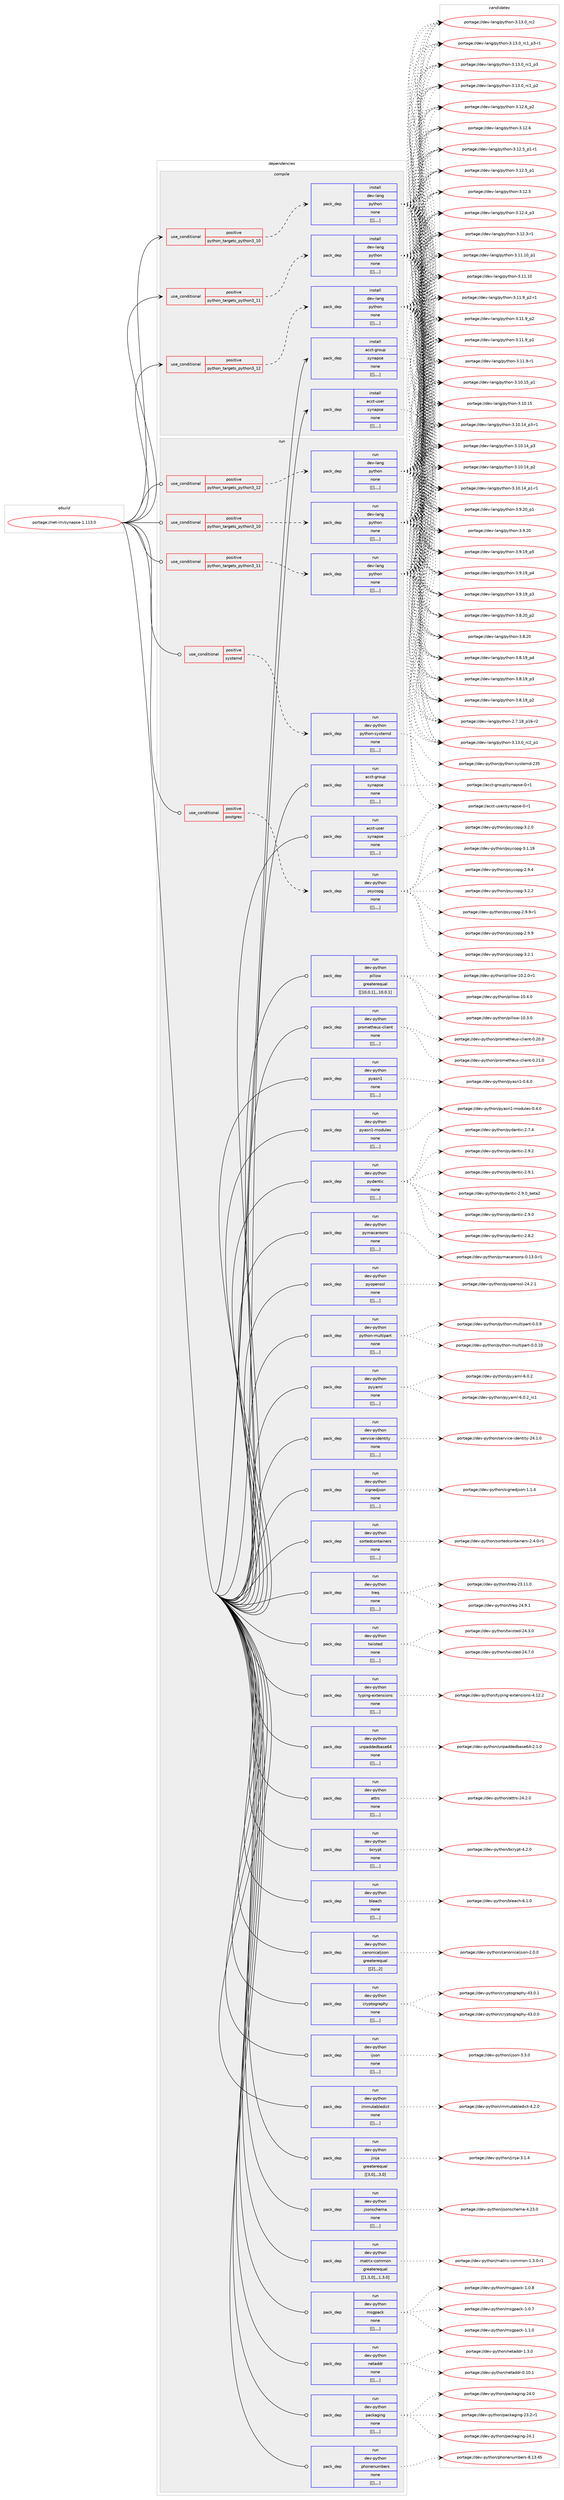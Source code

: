 digraph prolog {

# *************
# Graph options
# *************

newrank=true;
concentrate=true;
compound=true;
graph [rankdir=LR,fontname=Helvetica,fontsize=10,ranksep=1.5];#, ranksep=2.5, nodesep=0.2];
edge  [arrowhead=vee];
node  [fontname=Helvetica,fontsize=10];

# **********
# The ebuild
# **********

subgraph cluster_leftcol {
color=gray;
label=<<i>ebuild</i>>;
id [label="portage://net-im/synapse-1.113.0", color=red, width=4, href="../net-im/synapse-1.113.0.svg"];
}

# ****************
# The dependencies
# ****************

subgraph cluster_midcol {
color=gray;
label=<<i>dependencies</i>>;
subgraph cluster_compile {
fillcolor="#eeeeee";
style=filled;
label=<<i>compile</i>>;
subgraph cond96320 {
dependency365698 [label=<<TABLE BORDER="0" CELLBORDER="1" CELLSPACING="0" CELLPADDING="4"><TR><TD ROWSPAN="3" CELLPADDING="10">use_conditional</TD></TR><TR><TD>positive</TD></TR><TR><TD>python_targets_python3_10</TD></TR></TABLE>>, shape=none, color=red];
subgraph pack266729 {
dependency365699 [label=<<TABLE BORDER="0" CELLBORDER="1" CELLSPACING="0" CELLPADDING="4" WIDTH="220"><TR><TD ROWSPAN="6" CELLPADDING="30">pack_dep</TD></TR><TR><TD WIDTH="110">install</TD></TR><TR><TD>dev-lang</TD></TR><TR><TD>python</TD></TR><TR><TD>none</TD></TR><TR><TD>[[],,,,]</TD></TR></TABLE>>, shape=none, color=blue];
}
dependency365698:e -> dependency365699:w [weight=20,style="dashed",arrowhead="vee"];
}
id:e -> dependency365698:w [weight=20,style="solid",arrowhead="vee"];
subgraph cond96321 {
dependency365700 [label=<<TABLE BORDER="0" CELLBORDER="1" CELLSPACING="0" CELLPADDING="4"><TR><TD ROWSPAN="3" CELLPADDING="10">use_conditional</TD></TR><TR><TD>positive</TD></TR><TR><TD>python_targets_python3_11</TD></TR></TABLE>>, shape=none, color=red];
subgraph pack266730 {
dependency365701 [label=<<TABLE BORDER="0" CELLBORDER="1" CELLSPACING="0" CELLPADDING="4" WIDTH="220"><TR><TD ROWSPAN="6" CELLPADDING="30">pack_dep</TD></TR><TR><TD WIDTH="110">install</TD></TR><TR><TD>dev-lang</TD></TR><TR><TD>python</TD></TR><TR><TD>none</TD></TR><TR><TD>[[],,,,]</TD></TR></TABLE>>, shape=none, color=blue];
}
dependency365700:e -> dependency365701:w [weight=20,style="dashed",arrowhead="vee"];
}
id:e -> dependency365700:w [weight=20,style="solid",arrowhead="vee"];
subgraph cond96322 {
dependency365702 [label=<<TABLE BORDER="0" CELLBORDER="1" CELLSPACING="0" CELLPADDING="4"><TR><TD ROWSPAN="3" CELLPADDING="10">use_conditional</TD></TR><TR><TD>positive</TD></TR><TR><TD>python_targets_python3_12</TD></TR></TABLE>>, shape=none, color=red];
subgraph pack266731 {
dependency365703 [label=<<TABLE BORDER="0" CELLBORDER="1" CELLSPACING="0" CELLPADDING="4" WIDTH="220"><TR><TD ROWSPAN="6" CELLPADDING="30">pack_dep</TD></TR><TR><TD WIDTH="110">install</TD></TR><TR><TD>dev-lang</TD></TR><TR><TD>python</TD></TR><TR><TD>none</TD></TR><TR><TD>[[],,,,]</TD></TR></TABLE>>, shape=none, color=blue];
}
dependency365702:e -> dependency365703:w [weight=20,style="dashed",arrowhead="vee"];
}
id:e -> dependency365702:w [weight=20,style="solid",arrowhead="vee"];
subgraph pack266732 {
dependency365704 [label=<<TABLE BORDER="0" CELLBORDER="1" CELLSPACING="0" CELLPADDING="4" WIDTH="220"><TR><TD ROWSPAN="6" CELLPADDING="30">pack_dep</TD></TR><TR><TD WIDTH="110">install</TD></TR><TR><TD>acct-group</TD></TR><TR><TD>synapse</TD></TR><TR><TD>none</TD></TR><TR><TD>[[],,,,]</TD></TR></TABLE>>, shape=none, color=blue];
}
id:e -> dependency365704:w [weight=20,style="solid",arrowhead="vee"];
subgraph pack266733 {
dependency365705 [label=<<TABLE BORDER="0" CELLBORDER="1" CELLSPACING="0" CELLPADDING="4" WIDTH="220"><TR><TD ROWSPAN="6" CELLPADDING="30">pack_dep</TD></TR><TR><TD WIDTH="110">install</TD></TR><TR><TD>acct-user</TD></TR><TR><TD>synapse</TD></TR><TR><TD>none</TD></TR><TR><TD>[[],,,,]</TD></TR></TABLE>>, shape=none, color=blue];
}
id:e -> dependency365705:w [weight=20,style="solid",arrowhead="vee"];
}
subgraph cluster_compileandrun {
fillcolor="#eeeeee";
style=filled;
label=<<i>compile and run</i>>;
}
subgraph cluster_run {
fillcolor="#eeeeee";
style=filled;
label=<<i>run</i>>;
subgraph cond96323 {
dependency365706 [label=<<TABLE BORDER="0" CELLBORDER="1" CELLSPACING="0" CELLPADDING="4"><TR><TD ROWSPAN="3" CELLPADDING="10">use_conditional</TD></TR><TR><TD>positive</TD></TR><TR><TD>postgres</TD></TR></TABLE>>, shape=none, color=red];
subgraph pack266734 {
dependency365707 [label=<<TABLE BORDER="0" CELLBORDER="1" CELLSPACING="0" CELLPADDING="4" WIDTH="220"><TR><TD ROWSPAN="6" CELLPADDING="30">pack_dep</TD></TR><TR><TD WIDTH="110">run</TD></TR><TR><TD>dev-python</TD></TR><TR><TD>psycopg</TD></TR><TR><TD>none</TD></TR><TR><TD>[[],,,,]</TD></TR></TABLE>>, shape=none, color=blue];
}
dependency365706:e -> dependency365707:w [weight=20,style="dashed",arrowhead="vee"];
}
id:e -> dependency365706:w [weight=20,style="solid",arrowhead="odot"];
subgraph cond96324 {
dependency365708 [label=<<TABLE BORDER="0" CELLBORDER="1" CELLSPACING="0" CELLPADDING="4"><TR><TD ROWSPAN="3" CELLPADDING="10">use_conditional</TD></TR><TR><TD>positive</TD></TR><TR><TD>python_targets_python3_10</TD></TR></TABLE>>, shape=none, color=red];
subgraph pack266735 {
dependency365709 [label=<<TABLE BORDER="0" CELLBORDER="1" CELLSPACING="0" CELLPADDING="4" WIDTH="220"><TR><TD ROWSPAN="6" CELLPADDING="30">pack_dep</TD></TR><TR><TD WIDTH="110">run</TD></TR><TR><TD>dev-lang</TD></TR><TR><TD>python</TD></TR><TR><TD>none</TD></TR><TR><TD>[[],,,,]</TD></TR></TABLE>>, shape=none, color=blue];
}
dependency365708:e -> dependency365709:w [weight=20,style="dashed",arrowhead="vee"];
}
id:e -> dependency365708:w [weight=20,style="solid",arrowhead="odot"];
subgraph cond96325 {
dependency365710 [label=<<TABLE BORDER="0" CELLBORDER="1" CELLSPACING="0" CELLPADDING="4"><TR><TD ROWSPAN="3" CELLPADDING="10">use_conditional</TD></TR><TR><TD>positive</TD></TR><TR><TD>python_targets_python3_11</TD></TR></TABLE>>, shape=none, color=red];
subgraph pack266736 {
dependency365711 [label=<<TABLE BORDER="0" CELLBORDER="1" CELLSPACING="0" CELLPADDING="4" WIDTH="220"><TR><TD ROWSPAN="6" CELLPADDING="30">pack_dep</TD></TR><TR><TD WIDTH="110">run</TD></TR><TR><TD>dev-lang</TD></TR><TR><TD>python</TD></TR><TR><TD>none</TD></TR><TR><TD>[[],,,,]</TD></TR></TABLE>>, shape=none, color=blue];
}
dependency365710:e -> dependency365711:w [weight=20,style="dashed",arrowhead="vee"];
}
id:e -> dependency365710:w [weight=20,style="solid",arrowhead="odot"];
subgraph cond96326 {
dependency365712 [label=<<TABLE BORDER="0" CELLBORDER="1" CELLSPACING="0" CELLPADDING="4"><TR><TD ROWSPAN="3" CELLPADDING="10">use_conditional</TD></TR><TR><TD>positive</TD></TR><TR><TD>python_targets_python3_12</TD></TR></TABLE>>, shape=none, color=red];
subgraph pack266737 {
dependency365713 [label=<<TABLE BORDER="0" CELLBORDER="1" CELLSPACING="0" CELLPADDING="4" WIDTH="220"><TR><TD ROWSPAN="6" CELLPADDING="30">pack_dep</TD></TR><TR><TD WIDTH="110">run</TD></TR><TR><TD>dev-lang</TD></TR><TR><TD>python</TD></TR><TR><TD>none</TD></TR><TR><TD>[[],,,,]</TD></TR></TABLE>>, shape=none, color=blue];
}
dependency365712:e -> dependency365713:w [weight=20,style="dashed",arrowhead="vee"];
}
id:e -> dependency365712:w [weight=20,style="solid",arrowhead="odot"];
subgraph cond96327 {
dependency365714 [label=<<TABLE BORDER="0" CELLBORDER="1" CELLSPACING="0" CELLPADDING="4"><TR><TD ROWSPAN="3" CELLPADDING="10">use_conditional</TD></TR><TR><TD>positive</TD></TR><TR><TD>systemd</TD></TR></TABLE>>, shape=none, color=red];
subgraph pack266738 {
dependency365715 [label=<<TABLE BORDER="0" CELLBORDER="1" CELLSPACING="0" CELLPADDING="4" WIDTH="220"><TR><TD ROWSPAN="6" CELLPADDING="30">pack_dep</TD></TR><TR><TD WIDTH="110">run</TD></TR><TR><TD>dev-python</TD></TR><TR><TD>python-systemd</TD></TR><TR><TD>none</TD></TR><TR><TD>[[],,,,]</TD></TR></TABLE>>, shape=none, color=blue];
}
dependency365714:e -> dependency365715:w [weight=20,style="dashed",arrowhead="vee"];
}
id:e -> dependency365714:w [weight=20,style="solid",arrowhead="odot"];
subgraph pack266739 {
dependency365716 [label=<<TABLE BORDER="0" CELLBORDER="1" CELLSPACING="0" CELLPADDING="4" WIDTH="220"><TR><TD ROWSPAN="6" CELLPADDING="30">pack_dep</TD></TR><TR><TD WIDTH="110">run</TD></TR><TR><TD>acct-group</TD></TR><TR><TD>synapse</TD></TR><TR><TD>none</TD></TR><TR><TD>[[],,,,]</TD></TR></TABLE>>, shape=none, color=blue];
}
id:e -> dependency365716:w [weight=20,style="solid",arrowhead="odot"];
subgraph pack266740 {
dependency365717 [label=<<TABLE BORDER="0" CELLBORDER="1" CELLSPACING="0" CELLPADDING="4" WIDTH="220"><TR><TD ROWSPAN="6" CELLPADDING="30">pack_dep</TD></TR><TR><TD WIDTH="110">run</TD></TR><TR><TD>acct-user</TD></TR><TR><TD>synapse</TD></TR><TR><TD>none</TD></TR><TR><TD>[[],,,,]</TD></TR></TABLE>>, shape=none, color=blue];
}
id:e -> dependency365717:w [weight=20,style="solid",arrowhead="odot"];
subgraph pack266741 {
dependency365718 [label=<<TABLE BORDER="0" CELLBORDER="1" CELLSPACING="0" CELLPADDING="4" WIDTH="220"><TR><TD ROWSPAN="6" CELLPADDING="30">pack_dep</TD></TR><TR><TD WIDTH="110">run</TD></TR><TR><TD>dev-python</TD></TR><TR><TD>attrs</TD></TR><TR><TD>none</TD></TR><TR><TD>[[],,,,]</TD></TR></TABLE>>, shape=none, color=blue];
}
id:e -> dependency365718:w [weight=20,style="solid",arrowhead="odot"];
subgraph pack266742 {
dependency365719 [label=<<TABLE BORDER="0" CELLBORDER="1" CELLSPACING="0" CELLPADDING="4" WIDTH="220"><TR><TD ROWSPAN="6" CELLPADDING="30">pack_dep</TD></TR><TR><TD WIDTH="110">run</TD></TR><TR><TD>dev-python</TD></TR><TR><TD>bcrypt</TD></TR><TR><TD>none</TD></TR><TR><TD>[[],,,,]</TD></TR></TABLE>>, shape=none, color=blue];
}
id:e -> dependency365719:w [weight=20,style="solid",arrowhead="odot"];
subgraph pack266743 {
dependency365720 [label=<<TABLE BORDER="0" CELLBORDER="1" CELLSPACING="0" CELLPADDING="4" WIDTH="220"><TR><TD ROWSPAN="6" CELLPADDING="30">pack_dep</TD></TR><TR><TD WIDTH="110">run</TD></TR><TR><TD>dev-python</TD></TR><TR><TD>bleach</TD></TR><TR><TD>none</TD></TR><TR><TD>[[],,,,]</TD></TR></TABLE>>, shape=none, color=blue];
}
id:e -> dependency365720:w [weight=20,style="solid",arrowhead="odot"];
subgraph pack266744 {
dependency365721 [label=<<TABLE BORDER="0" CELLBORDER="1" CELLSPACING="0" CELLPADDING="4" WIDTH="220"><TR><TD ROWSPAN="6" CELLPADDING="30">pack_dep</TD></TR><TR><TD WIDTH="110">run</TD></TR><TR><TD>dev-python</TD></TR><TR><TD>canonicaljson</TD></TR><TR><TD>greaterequal</TD></TR><TR><TD>[[2],,,2]</TD></TR></TABLE>>, shape=none, color=blue];
}
id:e -> dependency365721:w [weight=20,style="solid",arrowhead="odot"];
subgraph pack266745 {
dependency365722 [label=<<TABLE BORDER="0" CELLBORDER="1" CELLSPACING="0" CELLPADDING="4" WIDTH="220"><TR><TD ROWSPAN="6" CELLPADDING="30">pack_dep</TD></TR><TR><TD WIDTH="110">run</TD></TR><TR><TD>dev-python</TD></TR><TR><TD>cryptography</TD></TR><TR><TD>none</TD></TR><TR><TD>[[],,,,]</TD></TR></TABLE>>, shape=none, color=blue];
}
id:e -> dependency365722:w [weight=20,style="solid",arrowhead="odot"];
subgraph pack266746 {
dependency365723 [label=<<TABLE BORDER="0" CELLBORDER="1" CELLSPACING="0" CELLPADDING="4" WIDTH="220"><TR><TD ROWSPAN="6" CELLPADDING="30">pack_dep</TD></TR><TR><TD WIDTH="110">run</TD></TR><TR><TD>dev-python</TD></TR><TR><TD>ijson</TD></TR><TR><TD>none</TD></TR><TR><TD>[[],,,,]</TD></TR></TABLE>>, shape=none, color=blue];
}
id:e -> dependency365723:w [weight=20,style="solid",arrowhead="odot"];
subgraph pack266747 {
dependency365724 [label=<<TABLE BORDER="0" CELLBORDER="1" CELLSPACING="0" CELLPADDING="4" WIDTH="220"><TR><TD ROWSPAN="6" CELLPADDING="30">pack_dep</TD></TR><TR><TD WIDTH="110">run</TD></TR><TR><TD>dev-python</TD></TR><TR><TD>immutabledict</TD></TR><TR><TD>none</TD></TR><TR><TD>[[],,,,]</TD></TR></TABLE>>, shape=none, color=blue];
}
id:e -> dependency365724:w [weight=20,style="solid",arrowhead="odot"];
subgraph pack266748 {
dependency365725 [label=<<TABLE BORDER="0" CELLBORDER="1" CELLSPACING="0" CELLPADDING="4" WIDTH="220"><TR><TD ROWSPAN="6" CELLPADDING="30">pack_dep</TD></TR><TR><TD WIDTH="110">run</TD></TR><TR><TD>dev-python</TD></TR><TR><TD>jinja</TD></TR><TR><TD>greaterequal</TD></TR><TR><TD>[[3,0],,,3.0]</TD></TR></TABLE>>, shape=none, color=blue];
}
id:e -> dependency365725:w [weight=20,style="solid",arrowhead="odot"];
subgraph pack266749 {
dependency365726 [label=<<TABLE BORDER="0" CELLBORDER="1" CELLSPACING="0" CELLPADDING="4" WIDTH="220"><TR><TD ROWSPAN="6" CELLPADDING="30">pack_dep</TD></TR><TR><TD WIDTH="110">run</TD></TR><TR><TD>dev-python</TD></TR><TR><TD>jsonschema</TD></TR><TR><TD>none</TD></TR><TR><TD>[[],,,,]</TD></TR></TABLE>>, shape=none, color=blue];
}
id:e -> dependency365726:w [weight=20,style="solid",arrowhead="odot"];
subgraph pack266750 {
dependency365727 [label=<<TABLE BORDER="0" CELLBORDER="1" CELLSPACING="0" CELLPADDING="4" WIDTH="220"><TR><TD ROWSPAN="6" CELLPADDING="30">pack_dep</TD></TR><TR><TD WIDTH="110">run</TD></TR><TR><TD>dev-python</TD></TR><TR><TD>matrix-common</TD></TR><TR><TD>greaterequal</TD></TR><TR><TD>[[1,3,0],,,1.3.0]</TD></TR></TABLE>>, shape=none, color=blue];
}
id:e -> dependency365727:w [weight=20,style="solid",arrowhead="odot"];
subgraph pack266751 {
dependency365728 [label=<<TABLE BORDER="0" CELLBORDER="1" CELLSPACING="0" CELLPADDING="4" WIDTH="220"><TR><TD ROWSPAN="6" CELLPADDING="30">pack_dep</TD></TR><TR><TD WIDTH="110">run</TD></TR><TR><TD>dev-python</TD></TR><TR><TD>msgpack</TD></TR><TR><TD>none</TD></TR><TR><TD>[[],,,,]</TD></TR></TABLE>>, shape=none, color=blue];
}
id:e -> dependency365728:w [weight=20,style="solid",arrowhead="odot"];
subgraph pack266752 {
dependency365729 [label=<<TABLE BORDER="0" CELLBORDER="1" CELLSPACING="0" CELLPADDING="4" WIDTH="220"><TR><TD ROWSPAN="6" CELLPADDING="30">pack_dep</TD></TR><TR><TD WIDTH="110">run</TD></TR><TR><TD>dev-python</TD></TR><TR><TD>netaddr</TD></TR><TR><TD>none</TD></TR><TR><TD>[[],,,,]</TD></TR></TABLE>>, shape=none, color=blue];
}
id:e -> dependency365729:w [weight=20,style="solid",arrowhead="odot"];
subgraph pack266753 {
dependency365730 [label=<<TABLE BORDER="0" CELLBORDER="1" CELLSPACING="0" CELLPADDING="4" WIDTH="220"><TR><TD ROWSPAN="6" CELLPADDING="30">pack_dep</TD></TR><TR><TD WIDTH="110">run</TD></TR><TR><TD>dev-python</TD></TR><TR><TD>packaging</TD></TR><TR><TD>none</TD></TR><TR><TD>[[],,,,]</TD></TR></TABLE>>, shape=none, color=blue];
}
id:e -> dependency365730:w [weight=20,style="solid",arrowhead="odot"];
subgraph pack266754 {
dependency365731 [label=<<TABLE BORDER="0" CELLBORDER="1" CELLSPACING="0" CELLPADDING="4" WIDTH="220"><TR><TD ROWSPAN="6" CELLPADDING="30">pack_dep</TD></TR><TR><TD WIDTH="110">run</TD></TR><TR><TD>dev-python</TD></TR><TR><TD>phonenumbers</TD></TR><TR><TD>none</TD></TR><TR><TD>[[],,,,]</TD></TR></TABLE>>, shape=none, color=blue];
}
id:e -> dependency365731:w [weight=20,style="solid",arrowhead="odot"];
subgraph pack266755 {
dependency365732 [label=<<TABLE BORDER="0" CELLBORDER="1" CELLSPACING="0" CELLPADDING="4" WIDTH="220"><TR><TD ROWSPAN="6" CELLPADDING="30">pack_dep</TD></TR><TR><TD WIDTH="110">run</TD></TR><TR><TD>dev-python</TD></TR><TR><TD>pillow</TD></TR><TR><TD>greaterequal</TD></TR><TR><TD>[[10,0,1],,,10.0.1]</TD></TR></TABLE>>, shape=none, color=blue];
}
id:e -> dependency365732:w [weight=20,style="solid",arrowhead="odot"];
subgraph pack266756 {
dependency365733 [label=<<TABLE BORDER="0" CELLBORDER="1" CELLSPACING="0" CELLPADDING="4" WIDTH="220"><TR><TD ROWSPAN="6" CELLPADDING="30">pack_dep</TD></TR><TR><TD WIDTH="110">run</TD></TR><TR><TD>dev-python</TD></TR><TR><TD>prometheus-client</TD></TR><TR><TD>none</TD></TR><TR><TD>[[],,,,]</TD></TR></TABLE>>, shape=none, color=blue];
}
id:e -> dependency365733:w [weight=20,style="solid",arrowhead="odot"];
subgraph pack266757 {
dependency365734 [label=<<TABLE BORDER="0" CELLBORDER="1" CELLSPACING="0" CELLPADDING="4" WIDTH="220"><TR><TD ROWSPAN="6" CELLPADDING="30">pack_dep</TD></TR><TR><TD WIDTH="110">run</TD></TR><TR><TD>dev-python</TD></TR><TR><TD>pyasn1</TD></TR><TR><TD>none</TD></TR><TR><TD>[[],,,,]</TD></TR></TABLE>>, shape=none, color=blue];
}
id:e -> dependency365734:w [weight=20,style="solid",arrowhead="odot"];
subgraph pack266758 {
dependency365735 [label=<<TABLE BORDER="0" CELLBORDER="1" CELLSPACING="0" CELLPADDING="4" WIDTH="220"><TR><TD ROWSPAN="6" CELLPADDING="30">pack_dep</TD></TR><TR><TD WIDTH="110">run</TD></TR><TR><TD>dev-python</TD></TR><TR><TD>pyasn1-modules</TD></TR><TR><TD>none</TD></TR><TR><TD>[[],,,,]</TD></TR></TABLE>>, shape=none, color=blue];
}
id:e -> dependency365735:w [weight=20,style="solid",arrowhead="odot"];
subgraph pack266759 {
dependency365736 [label=<<TABLE BORDER="0" CELLBORDER="1" CELLSPACING="0" CELLPADDING="4" WIDTH="220"><TR><TD ROWSPAN="6" CELLPADDING="30">pack_dep</TD></TR><TR><TD WIDTH="110">run</TD></TR><TR><TD>dev-python</TD></TR><TR><TD>pydantic</TD></TR><TR><TD>none</TD></TR><TR><TD>[[],,,,]</TD></TR></TABLE>>, shape=none, color=blue];
}
id:e -> dependency365736:w [weight=20,style="solid",arrowhead="odot"];
subgraph pack266760 {
dependency365737 [label=<<TABLE BORDER="0" CELLBORDER="1" CELLSPACING="0" CELLPADDING="4" WIDTH="220"><TR><TD ROWSPAN="6" CELLPADDING="30">pack_dep</TD></TR><TR><TD WIDTH="110">run</TD></TR><TR><TD>dev-python</TD></TR><TR><TD>pymacaroons</TD></TR><TR><TD>none</TD></TR><TR><TD>[[],,,,]</TD></TR></TABLE>>, shape=none, color=blue];
}
id:e -> dependency365737:w [weight=20,style="solid",arrowhead="odot"];
subgraph pack266761 {
dependency365738 [label=<<TABLE BORDER="0" CELLBORDER="1" CELLSPACING="0" CELLPADDING="4" WIDTH="220"><TR><TD ROWSPAN="6" CELLPADDING="30">pack_dep</TD></TR><TR><TD WIDTH="110">run</TD></TR><TR><TD>dev-python</TD></TR><TR><TD>pyopenssl</TD></TR><TR><TD>none</TD></TR><TR><TD>[[],,,,]</TD></TR></TABLE>>, shape=none, color=blue];
}
id:e -> dependency365738:w [weight=20,style="solid",arrowhead="odot"];
subgraph pack266762 {
dependency365739 [label=<<TABLE BORDER="0" CELLBORDER="1" CELLSPACING="0" CELLPADDING="4" WIDTH="220"><TR><TD ROWSPAN="6" CELLPADDING="30">pack_dep</TD></TR><TR><TD WIDTH="110">run</TD></TR><TR><TD>dev-python</TD></TR><TR><TD>python-multipart</TD></TR><TR><TD>none</TD></TR><TR><TD>[[],,,,]</TD></TR></TABLE>>, shape=none, color=blue];
}
id:e -> dependency365739:w [weight=20,style="solid",arrowhead="odot"];
subgraph pack266763 {
dependency365740 [label=<<TABLE BORDER="0" CELLBORDER="1" CELLSPACING="0" CELLPADDING="4" WIDTH="220"><TR><TD ROWSPAN="6" CELLPADDING="30">pack_dep</TD></TR><TR><TD WIDTH="110">run</TD></TR><TR><TD>dev-python</TD></TR><TR><TD>pyyaml</TD></TR><TR><TD>none</TD></TR><TR><TD>[[],,,,]</TD></TR></TABLE>>, shape=none, color=blue];
}
id:e -> dependency365740:w [weight=20,style="solid",arrowhead="odot"];
subgraph pack266764 {
dependency365741 [label=<<TABLE BORDER="0" CELLBORDER="1" CELLSPACING="0" CELLPADDING="4" WIDTH="220"><TR><TD ROWSPAN="6" CELLPADDING="30">pack_dep</TD></TR><TR><TD WIDTH="110">run</TD></TR><TR><TD>dev-python</TD></TR><TR><TD>service-identity</TD></TR><TR><TD>none</TD></TR><TR><TD>[[],,,,]</TD></TR></TABLE>>, shape=none, color=blue];
}
id:e -> dependency365741:w [weight=20,style="solid",arrowhead="odot"];
subgraph pack266765 {
dependency365742 [label=<<TABLE BORDER="0" CELLBORDER="1" CELLSPACING="0" CELLPADDING="4" WIDTH="220"><TR><TD ROWSPAN="6" CELLPADDING="30">pack_dep</TD></TR><TR><TD WIDTH="110">run</TD></TR><TR><TD>dev-python</TD></TR><TR><TD>signedjson</TD></TR><TR><TD>none</TD></TR><TR><TD>[[],,,,]</TD></TR></TABLE>>, shape=none, color=blue];
}
id:e -> dependency365742:w [weight=20,style="solid",arrowhead="odot"];
subgraph pack266766 {
dependency365743 [label=<<TABLE BORDER="0" CELLBORDER="1" CELLSPACING="0" CELLPADDING="4" WIDTH="220"><TR><TD ROWSPAN="6" CELLPADDING="30">pack_dep</TD></TR><TR><TD WIDTH="110">run</TD></TR><TR><TD>dev-python</TD></TR><TR><TD>sortedcontainers</TD></TR><TR><TD>none</TD></TR><TR><TD>[[],,,,]</TD></TR></TABLE>>, shape=none, color=blue];
}
id:e -> dependency365743:w [weight=20,style="solid",arrowhead="odot"];
subgraph pack266767 {
dependency365744 [label=<<TABLE BORDER="0" CELLBORDER="1" CELLSPACING="0" CELLPADDING="4" WIDTH="220"><TR><TD ROWSPAN="6" CELLPADDING="30">pack_dep</TD></TR><TR><TD WIDTH="110">run</TD></TR><TR><TD>dev-python</TD></TR><TR><TD>treq</TD></TR><TR><TD>none</TD></TR><TR><TD>[[],,,,]</TD></TR></TABLE>>, shape=none, color=blue];
}
id:e -> dependency365744:w [weight=20,style="solid",arrowhead="odot"];
subgraph pack266768 {
dependency365745 [label=<<TABLE BORDER="0" CELLBORDER="1" CELLSPACING="0" CELLPADDING="4" WIDTH="220"><TR><TD ROWSPAN="6" CELLPADDING="30">pack_dep</TD></TR><TR><TD WIDTH="110">run</TD></TR><TR><TD>dev-python</TD></TR><TR><TD>twisted</TD></TR><TR><TD>none</TD></TR><TR><TD>[[],,,,]</TD></TR></TABLE>>, shape=none, color=blue];
}
id:e -> dependency365745:w [weight=20,style="solid",arrowhead="odot"];
subgraph pack266769 {
dependency365746 [label=<<TABLE BORDER="0" CELLBORDER="1" CELLSPACING="0" CELLPADDING="4" WIDTH="220"><TR><TD ROWSPAN="6" CELLPADDING="30">pack_dep</TD></TR><TR><TD WIDTH="110">run</TD></TR><TR><TD>dev-python</TD></TR><TR><TD>typing-extensions</TD></TR><TR><TD>none</TD></TR><TR><TD>[[],,,,]</TD></TR></TABLE>>, shape=none, color=blue];
}
id:e -> dependency365746:w [weight=20,style="solid",arrowhead="odot"];
subgraph pack266770 {
dependency365747 [label=<<TABLE BORDER="0" CELLBORDER="1" CELLSPACING="0" CELLPADDING="4" WIDTH="220"><TR><TD ROWSPAN="6" CELLPADDING="30">pack_dep</TD></TR><TR><TD WIDTH="110">run</TD></TR><TR><TD>dev-python</TD></TR><TR><TD>unpaddedbase64</TD></TR><TR><TD>none</TD></TR><TR><TD>[[],,,,]</TD></TR></TABLE>>, shape=none, color=blue];
}
id:e -> dependency365747:w [weight=20,style="solid",arrowhead="odot"];
}
}

# **************
# The candidates
# **************

subgraph cluster_choices {
rank=same;
color=gray;
label=<<i>candidates</i>>;

subgraph choice266729 {
color=black;
nodesep=1;
choice100101118451089711010347112121116104111110455146495146489511499509511249 [label="portage://dev-lang/python-3.13.0_rc2_p1", color=red, width=4,href="../dev-lang/python-3.13.0_rc2_p1.svg"];
choice10010111845108971101034711212111610411111045514649514648951149950 [label="portage://dev-lang/python-3.13.0_rc2", color=red, width=4,href="../dev-lang/python-3.13.0_rc2.svg"];
choice1001011184510897110103471121211161041111104551464951464895114994995112514511449 [label="portage://dev-lang/python-3.13.0_rc1_p3-r1", color=red, width=4,href="../dev-lang/python-3.13.0_rc1_p3-r1.svg"];
choice100101118451089711010347112121116104111110455146495146489511499499511251 [label="portage://dev-lang/python-3.13.0_rc1_p3", color=red, width=4,href="../dev-lang/python-3.13.0_rc1_p3.svg"];
choice100101118451089711010347112121116104111110455146495146489511499499511250 [label="portage://dev-lang/python-3.13.0_rc1_p2", color=red, width=4,href="../dev-lang/python-3.13.0_rc1_p2.svg"];
choice100101118451089711010347112121116104111110455146495046549511250 [label="portage://dev-lang/python-3.12.6_p2", color=red, width=4,href="../dev-lang/python-3.12.6_p2.svg"];
choice10010111845108971101034711212111610411111045514649504654 [label="portage://dev-lang/python-3.12.6", color=red, width=4,href="../dev-lang/python-3.12.6.svg"];
choice1001011184510897110103471121211161041111104551464950465395112494511449 [label="portage://dev-lang/python-3.12.5_p1-r1", color=red, width=4,href="../dev-lang/python-3.12.5_p1-r1.svg"];
choice100101118451089711010347112121116104111110455146495046539511249 [label="portage://dev-lang/python-3.12.5_p1", color=red, width=4,href="../dev-lang/python-3.12.5_p1.svg"];
choice10010111845108971101034711212111610411111045514649504653 [label="portage://dev-lang/python-3.12.5", color=red, width=4,href="../dev-lang/python-3.12.5.svg"];
choice100101118451089711010347112121116104111110455146495046529511251 [label="portage://dev-lang/python-3.12.4_p3", color=red, width=4,href="../dev-lang/python-3.12.4_p3.svg"];
choice100101118451089711010347112121116104111110455146495046514511449 [label="portage://dev-lang/python-3.12.3-r1", color=red, width=4,href="../dev-lang/python-3.12.3-r1.svg"];
choice10010111845108971101034711212111610411111045514649494649489511249 [label="portage://dev-lang/python-3.11.10_p1", color=red, width=4,href="../dev-lang/python-3.11.10_p1.svg"];
choice1001011184510897110103471121211161041111104551464949464948 [label="portage://dev-lang/python-3.11.10", color=red, width=4,href="../dev-lang/python-3.11.10.svg"];
choice1001011184510897110103471121211161041111104551464949465795112504511449 [label="portage://dev-lang/python-3.11.9_p2-r1", color=red, width=4,href="../dev-lang/python-3.11.9_p2-r1.svg"];
choice100101118451089711010347112121116104111110455146494946579511250 [label="portage://dev-lang/python-3.11.9_p2", color=red, width=4,href="../dev-lang/python-3.11.9_p2.svg"];
choice100101118451089711010347112121116104111110455146494946579511249 [label="portage://dev-lang/python-3.11.9_p1", color=red, width=4,href="../dev-lang/python-3.11.9_p1.svg"];
choice100101118451089711010347112121116104111110455146494946574511449 [label="portage://dev-lang/python-3.11.9-r1", color=red, width=4,href="../dev-lang/python-3.11.9-r1.svg"];
choice10010111845108971101034711212111610411111045514649484649539511249 [label="portage://dev-lang/python-3.10.15_p1", color=red, width=4,href="../dev-lang/python-3.10.15_p1.svg"];
choice1001011184510897110103471121211161041111104551464948464953 [label="portage://dev-lang/python-3.10.15", color=red, width=4,href="../dev-lang/python-3.10.15.svg"];
choice100101118451089711010347112121116104111110455146494846495295112514511449 [label="portage://dev-lang/python-3.10.14_p3-r1", color=red, width=4,href="../dev-lang/python-3.10.14_p3-r1.svg"];
choice10010111845108971101034711212111610411111045514649484649529511251 [label="portage://dev-lang/python-3.10.14_p3", color=red, width=4,href="../dev-lang/python-3.10.14_p3.svg"];
choice10010111845108971101034711212111610411111045514649484649529511250 [label="portage://dev-lang/python-3.10.14_p2", color=red, width=4,href="../dev-lang/python-3.10.14_p2.svg"];
choice100101118451089711010347112121116104111110455146494846495295112494511449 [label="portage://dev-lang/python-3.10.14_p1-r1", color=red, width=4,href="../dev-lang/python-3.10.14_p1-r1.svg"];
choice100101118451089711010347112121116104111110455146574650489511249 [label="portage://dev-lang/python-3.9.20_p1", color=red, width=4,href="../dev-lang/python-3.9.20_p1.svg"];
choice10010111845108971101034711212111610411111045514657465048 [label="portage://dev-lang/python-3.9.20", color=red, width=4,href="../dev-lang/python-3.9.20.svg"];
choice100101118451089711010347112121116104111110455146574649579511253 [label="portage://dev-lang/python-3.9.19_p5", color=red, width=4,href="../dev-lang/python-3.9.19_p5.svg"];
choice100101118451089711010347112121116104111110455146574649579511252 [label="portage://dev-lang/python-3.9.19_p4", color=red, width=4,href="../dev-lang/python-3.9.19_p4.svg"];
choice100101118451089711010347112121116104111110455146574649579511251 [label="portage://dev-lang/python-3.9.19_p3", color=red, width=4,href="../dev-lang/python-3.9.19_p3.svg"];
choice100101118451089711010347112121116104111110455146564650489511250 [label="portage://dev-lang/python-3.8.20_p2", color=red, width=4,href="../dev-lang/python-3.8.20_p2.svg"];
choice10010111845108971101034711212111610411111045514656465048 [label="portage://dev-lang/python-3.8.20", color=red, width=4,href="../dev-lang/python-3.8.20.svg"];
choice100101118451089711010347112121116104111110455146564649579511252 [label="portage://dev-lang/python-3.8.19_p4", color=red, width=4,href="../dev-lang/python-3.8.19_p4.svg"];
choice100101118451089711010347112121116104111110455146564649579511251 [label="portage://dev-lang/python-3.8.19_p3", color=red, width=4,href="../dev-lang/python-3.8.19_p3.svg"];
choice100101118451089711010347112121116104111110455146564649579511250 [label="portage://dev-lang/python-3.8.19_p2", color=red, width=4,href="../dev-lang/python-3.8.19_p2.svg"];
choice100101118451089711010347112121116104111110455046554649569511249544511450 [label="portage://dev-lang/python-2.7.18_p16-r2", color=red, width=4,href="../dev-lang/python-2.7.18_p16-r2.svg"];
dependency365699:e -> choice100101118451089711010347112121116104111110455146495146489511499509511249:w [style=dotted,weight="100"];
dependency365699:e -> choice10010111845108971101034711212111610411111045514649514648951149950:w [style=dotted,weight="100"];
dependency365699:e -> choice1001011184510897110103471121211161041111104551464951464895114994995112514511449:w [style=dotted,weight="100"];
dependency365699:e -> choice100101118451089711010347112121116104111110455146495146489511499499511251:w [style=dotted,weight="100"];
dependency365699:e -> choice100101118451089711010347112121116104111110455146495146489511499499511250:w [style=dotted,weight="100"];
dependency365699:e -> choice100101118451089711010347112121116104111110455146495046549511250:w [style=dotted,weight="100"];
dependency365699:e -> choice10010111845108971101034711212111610411111045514649504654:w [style=dotted,weight="100"];
dependency365699:e -> choice1001011184510897110103471121211161041111104551464950465395112494511449:w [style=dotted,weight="100"];
dependency365699:e -> choice100101118451089711010347112121116104111110455146495046539511249:w [style=dotted,weight="100"];
dependency365699:e -> choice10010111845108971101034711212111610411111045514649504653:w [style=dotted,weight="100"];
dependency365699:e -> choice100101118451089711010347112121116104111110455146495046529511251:w [style=dotted,weight="100"];
dependency365699:e -> choice100101118451089711010347112121116104111110455146495046514511449:w [style=dotted,weight="100"];
dependency365699:e -> choice10010111845108971101034711212111610411111045514649494649489511249:w [style=dotted,weight="100"];
dependency365699:e -> choice1001011184510897110103471121211161041111104551464949464948:w [style=dotted,weight="100"];
dependency365699:e -> choice1001011184510897110103471121211161041111104551464949465795112504511449:w [style=dotted,weight="100"];
dependency365699:e -> choice100101118451089711010347112121116104111110455146494946579511250:w [style=dotted,weight="100"];
dependency365699:e -> choice100101118451089711010347112121116104111110455146494946579511249:w [style=dotted,weight="100"];
dependency365699:e -> choice100101118451089711010347112121116104111110455146494946574511449:w [style=dotted,weight="100"];
dependency365699:e -> choice10010111845108971101034711212111610411111045514649484649539511249:w [style=dotted,weight="100"];
dependency365699:e -> choice1001011184510897110103471121211161041111104551464948464953:w [style=dotted,weight="100"];
dependency365699:e -> choice100101118451089711010347112121116104111110455146494846495295112514511449:w [style=dotted,weight="100"];
dependency365699:e -> choice10010111845108971101034711212111610411111045514649484649529511251:w [style=dotted,weight="100"];
dependency365699:e -> choice10010111845108971101034711212111610411111045514649484649529511250:w [style=dotted,weight="100"];
dependency365699:e -> choice100101118451089711010347112121116104111110455146494846495295112494511449:w [style=dotted,weight="100"];
dependency365699:e -> choice100101118451089711010347112121116104111110455146574650489511249:w [style=dotted,weight="100"];
dependency365699:e -> choice10010111845108971101034711212111610411111045514657465048:w [style=dotted,weight="100"];
dependency365699:e -> choice100101118451089711010347112121116104111110455146574649579511253:w [style=dotted,weight="100"];
dependency365699:e -> choice100101118451089711010347112121116104111110455146574649579511252:w [style=dotted,weight="100"];
dependency365699:e -> choice100101118451089711010347112121116104111110455146574649579511251:w [style=dotted,weight="100"];
dependency365699:e -> choice100101118451089711010347112121116104111110455146564650489511250:w [style=dotted,weight="100"];
dependency365699:e -> choice10010111845108971101034711212111610411111045514656465048:w [style=dotted,weight="100"];
dependency365699:e -> choice100101118451089711010347112121116104111110455146564649579511252:w [style=dotted,weight="100"];
dependency365699:e -> choice100101118451089711010347112121116104111110455146564649579511251:w [style=dotted,weight="100"];
dependency365699:e -> choice100101118451089711010347112121116104111110455146564649579511250:w [style=dotted,weight="100"];
dependency365699:e -> choice100101118451089711010347112121116104111110455046554649569511249544511450:w [style=dotted,weight="100"];
}
subgraph choice266730 {
color=black;
nodesep=1;
choice100101118451089711010347112121116104111110455146495146489511499509511249 [label="portage://dev-lang/python-3.13.0_rc2_p1", color=red, width=4,href="../dev-lang/python-3.13.0_rc2_p1.svg"];
choice10010111845108971101034711212111610411111045514649514648951149950 [label="portage://dev-lang/python-3.13.0_rc2", color=red, width=4,href="../dev-lang/python-3.13.0_rc2.svg"];
choice1001011184510897110103471121211161041111104551464951464895114994995112514511449 [label="portage://dev-lang/python-3.13.0_rc1_p3-r1", color=red, width=4,href="../dev-lang/python-3.13.0_rc1_p3-r1.svg"];
choice100101118451089711010347112121116104111110455146495146489511499499511251 [label="portage://dev-lang/python-3.13.0_rc1_p3", color=red, width=4,href="../dev-lang/python-3.13.0_rc1_p3.svg"];
choice100101118451089711010347112121116104111110455146495146489511499499511250 [label="portage://dev-lang/python-3.13.0_rc1_p2", color=red, width=4,href="../dev-lang/python-3.13.0_rc1_p2.svg"];
choice100101118451089711010347112121116104111110455146495046549511250 [label="portage://dev-lang/python-3.12.6_p2", color=red, width=4,href="../dev-lang/python-3.12.6_p2.svg"];
choice10010111845108971101034711212111610411111045514649504654 [label="portage://dev-lang/python-3.12.6", color=red, width=4,href="../dev-lang/python-3.12.6.svg"];
choice1001011184510897110103471121211161041111104551464950465395112494511449 [label="portage://dev-lang/python-3.12.5_p1-r1", color=red, width=4,href="../dev-lang/python-3.12.5_p1-r1.svg"];
choice100101118451089711010347112121116104111110455146495046539511249 [label="portage://dev-lang/python-3.12.5_p1", color=red, width=4,href="../dev-lang/python-3.12.5_p1.svg"];
choice10010111845108971101034711212111610411111045514649504653 [label="portage://dev-lang/python-3.12.5", color=red, width=4,href="../dev-lang/python-3.12.5.svg"];
choice100101118451089711010347112121116104111110455146495046529511251 [label="portage://dev-lang/python-3.12.4_p3", color=red, width=4,href="../dev-lang/python-3.12.4_p3.svg"];
choice100101118451089711010347112121116104111110455146495046514511449 [label="portage://dev-lang/python-3.12.3-r1", color=red, width=4,href="../dev-lang/python-3.12.3-r1.svg"];
choice10010111845108971101034711212111610411111045514649494649489511249 [label="portage://dev-lang/python-3.11.10_p1", color=red, width=4,href="../dev-lang/python-3.11.10_p1.svg"];
choice1001011184510897110103471121211161041111104551464949464948 [label="portage://dev-lang/python-3.11.10", color=red, width=4,href="../dev-lang/python-3.11.10.svg"];
choice1001011184510897110103471121211161041111104551464949465795112504511449 [label="portage://dev-lang/python-3.11.9_p2-r1", color=red, width=4,href="../dev-lang/python-3.11.9_p2-r1.svg"];
choice100101118451089711010347112121116104111110455146494946579511250 [label="portage://dev-lang/python-3.11.9_p2", color=red, width=4,href="../dev-lang/python-3.11.9_p2.svg"];
choice100101118451089711010347112121116104111110455146494946579511249 [label="portage://dev-lang/python-3.11.9_p1", color=red, width=4,href="../dev-lang/python-3.11.9_p1.svg"];
choice100101118451089711010347112121116104111110455146494946574511449 [label="portage://dev-lang/python-3.11.9-r1", color=red, width=4,href="../dev-lang/python-3.11.9-r1.svg"];
choice10010111845108971101034711212111610411111045514649484649539511249 [label="portage://dev-lang/python-3.10.15_p1", color=red, width=4,href="../dev-lang/python-3.10.15_p1.svg"];
choice1001011184510897110103471121211161041111104551464948464953 [label="portage://dev-lang/python-3.10.15", color=red, width=4,href="../dev-lang/python-3.10.15.svg"];
choice100101118451089711010347112121116104111110455146494846495295112514511449 [label="portage://dev-lang/python-3.10.14_p3-r1", color=red, width=4,href="../dev-lang/python-3.10.14_p3-r1.svg"];
choice10010111845108971101034711212111610411111045514649484649529511251 [label="portage://dev-lang/python-3.10.14_p3", color=red, width=4,href="../dev-lang/python-3.10.14_p3.svg"];
choice10010111845108971101034711212111610411111045514649484649529511250 [label="portage://dev-lang/python-3.10.14_p2", color=red, width=4,href="../dev-lang/python-3.10.14_p2.svg"];
choice100101118451089711010347112121116104111110455146494846495295112494511449 [label="portage://dev-lang/python-3.10.14_p1-r1", color=red, width=4,href="../dev-lang/python-3.10.14_p1-r1.svg"];
choice100101118451089711010347112121116104111110455146574650489511249 [label="portage://dev-lang/python-3.9.20_p1", color=red, width=4,href="../dev-lang/python-3.9.20_p1.svg"];
choice10010111845108971101034711212111610411111045514657465048 [label="portage://dev-lang/python-3.9.20", color=red, width=4,href="../dev-lang/python-3.9.20.svg"];
choice100101118451089711010347112121116104111110455146574649579511253 [label="portage://dev-lang/python-3.9.19_p5", color=red, width=4,href="../dev-lang/python-3.9.19_p5.svg"];
choice100101118451089711010347112121116104111110455146574649579511252 [label="portage://dev-lang/python-3.9.19_p4", color=red, width=4,href="../dev-lang/python-3.9.19_p4.svg"];
choice100101118451089711010347112121116104111110455146574649579511251 [label="portage://dev-lang/python-3.9.19_p3", color=red, width=4,href="../dev-lang/python-3.9.19_p3.svg"];
choice100101118451089711010347112121116104111110455146564650489511250 [label="portage://dev-lang/python-3.8.20_p2", color=red, width=4,href="../dev-lang/python-3.8.20_p2.svg"];
choice10010111845108971101034711212111610411111045514656465048 [label="portage://dev-lang/python-3.8.20", color=red, width=4,href="../dev-lang/python-3.8.20.svg"];
choice100101118451089711010347112121116104111110455146564649579511252 [label="portage://dev-lang/python-3.8.19_p4", color=red, width=4,href="../dev-lang/python-3.8.19_p4.svg"];
choice100101118451089711010347112121116104111110455146564649579511251 [label="portage://dev-lang/python-3.8.19_p3", color=red, width=4,href="../dev-lang/python-3.8.19_p3.svg"];
choice100101118451089711010347112121116104111110455146564649579511250 [label="portage://dev-lang/python-3.8.19_p2", color=red, width=4,href="../dev-lang/python-3.8.19_p2.svg"];
choice100101118451089711010347112121116104111110455046554649569511249544511450 [label="portage://dev-lang/python-2.7.18_p16-r2", color=red, width=4,href="../dev-lang/python-2.7.18_p16-r2.svg"];
dependency365701:e -> choice100101118451089711010347112121116104111110455146495146489511499509511249:w [style=dotted,weight="100"];
dependency365701:e -> choice10010111845108971101034711212111610411111045514649514648951149950:w [style=dotted,weight="100"];
dependency365701:e -> choice1001011184510897110103471121211161041111104551464951464895114994995112514511449:w [style=dotted,weight="100"];
dependency365701:e -> choice100101118451089711010347112121116104111110455146495146489511499499511251:w [style=dotted,weight="100"];
dependency365701:e -> choice100101118451089711010347112121116104111110455146495146489511499499511250:w [style=dotted,weight="100"];
dependency365701:e -> choice100101118451089711010347112121116104111110455146495046549511250:w [style=dotted,weight="100"];
dependency365701:e -> choice10010111845108971101034711212111610411111045514649504654:w [style=dotted,weight="100"];
dependency365701:e -> choice1001011184510897110103471121211161041111104551464950465395112494511449:w [style=dotted,weight="100"];
dependency365701:e -> choice100101118451089711010347112121116104111110455146495046539511249:w [style=dotted,weight="100"];
dependency365701:e -> choice10010111845108971101034711212111610411111045514649504653:w [style=dotted,weight="100"];
dependency365701:e -> choice100101118451089711010347112121116104111110455146495046529511251:w [style=dotted,weight="100"];
dependency365701:e -> choice100101118451089711010347112121116104111110455146495046514511449:w [style=dotted,weight="100"];
dependency365701:e -> choice10010111845108971101034711212111610411111045514649494649489511249:w [style=dotted,weight="100"];
dependency365701:e -> choice1001011184510897110103471121211161041111104551464949464948:w [style=dotted,weight="100"];
dependency365701:e -> choice1001011184510897110103471121211161041111104551464949465795112504511449:w [style=dotted,weight="100"];
dependency365701:e -> choice100101118451089711010347112121116104111110455146494946579511250:w [style=dotted,weight="100"];
dependency365701:e -> choice100101118451089711010347112121116104111110455146494946579511249:w [style=dotted,weight="100"];
dependency365701:e -> choice100101118451089711010347112121116104111110455146494946574511449:w [style=dotted,weight="100"];
dependency365701:e -> choice10010111845108971101034711212111610411111045514649484649539511249:w [style=dotted,weight="100"];
dependency365701:e -> choice1001011184510897110103471121211161041111104551464948464953:w [style=dotted,weight="100"];
dependency365701:e -> choice100101118451089711010347112121116104111110455146494846495295112514511449:w [style=dotted,weight="100"];
dependency365701:e -> choice10010111845108971101034711212111610411111045514649484649529511251:w [style=dotted,weight="100"];
dependency365701:e -> choice10010111845108971101034711212111610411111045514649484649529511250:w [style=dotted,weight="100"];
dependency365701:e -> choice100101118451089711010347112121116104111110455146494846495295112494511449:w [style=dotted,weight="100"];
dependency365701:e -> choice100101118451089711010347112121116104111110455146574650489511249:w [style=dotted,weight="100"];
dependency365701:e -> choice10010111845108971101034711212111610411111045514657465048:w [style=dotted,weight="100"];
dependency365701:e -> choice100101118451089711010347112121116104111110455146574649579511253:w [style=dotted,weight="100"];
dependency365701:e -> choice100101118451089711010347112121116104111110455146574649579511252:w [style=dotted,weight="100"];
dependency365701:e -> choice100101118451089711010347112121116104111110455146574649579511251:w [style=dotted,weight="100"];
dependency365701:e -> choice100101118451089711010347112121116104111110455146564650489511250:w [style=dotted,weight="100"];
dependency365701:e -> choice10010111845108971101034711212111610411111045514656465048:w [style=dotted,weight="100"];
dependency365701:e -> choice100101118451089711010347112121116104111110455146564649579511252:w [style=dotted,weight="100"];
dependency365701:e -> choice100101118451089711010347112121116104111110455146564649579511251:w [style=dotted,weight="100"];
dependency365701:e -> choice100101118451089711010347112121116104111110455146564649579511250:w [style=dotted,weight="100"];
dependency365701:e -> choice100101118451089711010347112121116104111110455046554649569511249544511450:w [style=dotted,weight="100"];
}
subgraph choice266731 {
color=black;
nodesep=1;
choice100101118451089711010347112121116104111110455146495146489511499509511249 [label="portage://dev-lang/python-3.13.0_rc2_p1", color=red, width=4,href="../dev-lang/python-3.13.0_rc2_p1.svg"];
choice10010111845108971101034711212111610411111045514649514648951149950 [label="portage://dev-lang/python-3.13.0_rc2", color=red, width=4,href="../dev-lang/python-3.13.0_rc2.svg"];
choice1001011184510897110103471121211161041111104551464951464895114994995112514511449 [label="portage://dev-lang/python-3.13.0_rc1_p3-r1", color=red, width=4,href="../dev-lang/python-3.13.0_rc1_p3-r1.svg"];
choice100101118451089711010347112121116104111110455146495146489511499499511251 [label="portage://dev-lang/python-3.13.0_rc1_p3", color=red, width=4,href="../dev-lang/python-3.13.0_rc1_p3.svg"];
choice100101118451089711010347112121116104111110455146495146489511499499511250 [label="portage://dev-lang/python-3.13.0_rc1_p2", color=red, width=4,href="../dev-lang/python-3.13.0_rc1_p2.svg"];
choice100101118451089711010347112121116104111110455146495046549511250 [label="portage://dev-lang/python-3.12.6_p2", color=red, width=4,href="../dev-lang/python-3.12.6_p2.svg"];
choice10010111845108971101034711212111610411111045514649504654 [label="portage://dev-lang/python-3.12.6", color=red, width=4,href="../dev-lang/python-3.12.6.svg"];
choice1001011184510897110103471121211161041111104551464950465395112494511449 [label="portage://dev-lang/python-3.12.5_p1-r1", color=red, width=4,href="../dev-lang/python-3.12.5_p1-r1.svg"];
choice100101118451089711010347112121116104111110455146495046539511249 [label="portage://dev-lang/python-3.12.5_p1", color=red, width=4,href="../dev-lang/python-3.12.5_p1.svg"];
choice10010111845108971101034711212111610411111045514649504653 [label="portage://dev-lang/python-3.12.5", color=red, width=4,href="../dev-lang/python-3.12.5.svg"];
choice100101118451089711010347112121116104111110455146495046529511251 [label="portage://dev-lang/python-3.12.4_p3", color=red, width=4,href="../dev-lang/python-3.12.4_p3.svg"];
choice100101118451089711010347112121116104111110455146495046514511449 [label="portage://dev-lang/python-3.12.3-r1", color=red, width=4,href="../dev-lang/python-3.12.3-r1.svg"];
choice10010111845108971101034711212111610411111045514649494649489511249 [label="portage://dev-lang/python-3.11.10_p1", color=red, width=4,href="../dev-lang/python-3.11.10_p1.svg"];
choice1001011184510897110103471121211161041111104551464949464948 [label="portage://dev-lang/python-3.11.10", color=red, width=4,href="../dev-lang/python-3.11.10.svg"];
choice1001011184510897110103471121211161041111104551464949465795112504511449 [label="portage://dev-lang/python-3.11.9_p2-r1", color=red, width=4,href="../dev-lang/python-3.11.9_p2-r1.svg"];
choice100101118451089711010347112121116104111110455146494946579511250 [label="portage://dev-lang/python-3.11.9_p2", color=red, width=4,href="../dev-lang/python-3.11.9_p2.svg"];
choice100101118451089711010347112121116104111110455146494946579511249 [label="portage://dev-lang/python-3.11.9_p1", color=red, width=4,href="../dev-lang/python-3.11.9_p1.svg"];
choice100101118451089711010347112121116104111110455146494946574511449 [label="portage://dev-lang/python-3.11.9-r1", color=red, width=4,href="../dev-lang/python-3.11.9-r1.svg"];
choice10010111845108971101034711212111610411111045514649484649539511249 [label="portage://dev-lang/python-3.10.15_p1", color=red, width=4,href="../dev-lang/python-3.10.15_p1.svg"];
choice1001011184510897110103471121211161041111104551464948464953 [label="portage://dev-lang/python-3.10.15", color=red, width=4,href="../dev-lang/python-3.10.15.svg"];
choice100101118451089711010347112121116104111110455146494846495295112514511449 [label="portage://dev-lang/python-3.10.14_p3-r1", color=red, width=4,href="../dev-lang/python-3.10.14_p3-r1.svg"];
choice10010111845108971101034711212111610411111045514649484649529511251 [label="portage://dev-lang/python-3.10.14_p3", color=red, width=4,href="../dev-lang/python-3.10.14_p3.svg"];
choice10010111845108971101034711212111610411111045514649484649529511250 [label="portage://dev-lang/python-3.10.14_p2", color=red, width=4,href="../dev-lang/python-3.10.14_p2.svg"];
choice100101118451089711010347112121116104111110455146494846495295112494511449 [label="portage://dev-lang/python-3.10.14_p1-r1", color=red, width=4,href="../dev-lang/python-3.10.14_p1-r1.svg"];
choice100101118451089711010347112121116104111110455146574650489511249 [label="portage://dev-lang/python-3.9.20_p1", color=red, width=4,href="../dev-lang/python-3.9.20_p1.svg"];
choice10010111845108971101034711212111610411111045514657465048 [label="portage://dev-lang/python-3.9.20", color=red, width=4,href="../dev-lang/python-3.9.20.svg"];
choice100101118451089711010347112121116104111110455146574649579511253 [label="portage://dev-lang/python-3.9.19_p5", color=red, width=4,href="../dev-lang/python-3.9.19_p5.svg"];
choice100101118451089711010347112121116104111110455146574649579511252 [label="portage://dev-lang/python-3.9.19_p4", color=red, width=4,href="../dev-lang/python-3.9.19_p4.svg"];
choice100101118451089711010347112121116104111110455146574649579511251 [label="portage://dev-lang/python-3.9.19_p3", color=red, width=4,href="../dev-lang/python-3.9.19_p3.svg"];
choice100101118451089711010347112121116104111110455146564650489511250 [label="portage://dev-lang/python-3.8.20_p2", color=red, width=4,href="../dev-lang/python-3.8.20_p2.svg"];
choice10010111845108971101034711212111610411111045514656465048 [label="portage://dev-lang/python-3.8.20", color=red, width=4,href="../dev-lang/python-3.8.20.svg"];
choice100101118451089711010347112121116104111110455146564649579511252 [label="portage://dev-lang/python-3.8.19_p4", color=red, width=4,href="../dev-lang/python-3.8.19_p4.svg"];
choice100101118451089711010347112121116104111110455146564649579511251 [label="portage://dev-lang/python-3.8.19_p3", color=red, width=4,href="../dev-lang/python-3.8.19_p3.svg"];
choice100101118451089711010347112121116104111110455146564649579511250 [label="portage://dev-lang/python-3.8.19_p2", color=red, width=4,href="../dev-lang/python-3.8.19_p2.svg"];
choice100101118451089711010347112121116104111110455046554649569511249544511450 [label="portage://dev-lang/python-2.7.18_p16-r2", color=red, width=4,href="../dev-lang/python-2.7.18_p16-r2.svg"];
dependency365703:e -> choice100101118451089711010347112121116104111110455146495146489511499509511249:w [style=dotted,weight="100"];
dependency365703:e -> choice10010111845108971101034711212111610411111045514649514648951149950:w [style=dotted,weight="100"];
dependency365703:e -> choice1001011184510897110103471121211161041111104551464951464895114994995112514511449:w [style=dotted,weight="100"];
dependency365703:e -> choice100101118451089711010347112121116104111110455146495146489511499499511251:w [style=dotted,weight="100"];
dependency365703:e -> choice100101118451089711010347112121116104111110455146495146489511499499511250:w [style=dotted,weight="100"];
dependency365703:e -> choice100101118451089711010347112121116104111110455146495046549511250:w [style=dotted,weight="100"];
dependency365703:e -> choice10010111845108971101034711212111610411111045514649504654:w [style=dotted,weight="100"];
dependency365703:e -> choice1001011184510897110103471121211161041111104551464950465395112494511449:w [style=dotted,weight="100"];
dependency365703:e -> choice100101118451089711010347112121116104111110455146495046539511249:w [style=dotted,weight="100"];
dependency365703:e -> choice10010111845108971101034711212111610411111045514649504653:w [style=dotted,weight="100"];
dependency365703:e -> choice100101118451089711010347112121116104111110455146495046529511251:w [style=dotted,weight="100"];
dependency365703:e -> choice100101118451089711010347112121116104111110455146495046514511449:w [style=dotted,weight="100"];
dependency365703:e -> choice10010111845108971101034711212111610411111045514649494649489511249:w [style=dotted,weight="100"];
dependency365703:e -> choice1001011184510897110103471121211161041111104551464949464948:w [style=dotted,weight="100"];
dependency365703:e -> choice1001011184510897110103471121211161041111104551464949465795112504511449:w [style=dotted,weight="100"];
dependency365703:e -> choice100101118451089711010347112121116104111110455146494946579511250:w [style=dotted,weight="100"];
dependency365703:e -> choice100101118451089711010347112121116104111110455146494946579511249:w [style=dotted,weight="100"];
dependency365703:e -> choice100101118451089711010347112121116104111110455146494946574511449:w [style=dotted,weight="100"];
dependency365703:e -> choice10010111845108971101034711212111610411111045514649484649539511249:w [style=dotted,weight="100"];
dependency365703:e -> choice1001011184510897110103471121211161041111104551464948464953:w [style=dotted,weight="100"];
dependency365703:e -> choice100101118451089711010347112121116104111110455146494846495295112514511449:w [style=dotted,weight="100"];
dependency365703:e -> choice10010111845108971101034711212111610411111045514649484649529511251:w [style=dotted,weight="100"];
dependency365703:e -> choice10010111845108971101034711212111610411111045514649484649529511250:w [style=dotted,weight="100"];
dependency365703:e -> choice100101118451089711010347112121116104111110455146494846495295112494511449:w [style=dotted,weight="100"];
dependency365703:e -> choice100101118451089711010347112121116104111110455146574650489511249:w [style=dotted,weight="100"];
dependency365703:e -> choice10010111845108971101034711212111610411111045514657465048:w [style=dotted,weight="100"];
dependency365703:e -> choice100101118451089711010347112121116104111110455146574649579511253:w [style=dotted,weight="100"];
dependency365703:e -> choice100101118451089711010347112121116104111110455146574649579511252:w [style=dotted,weight="100"];
dependency365703:e -> choice100101118451089711010347112121116104111110455146574649579511251:w [style=dotted,weight="100"];
dependency365703:e -> choice100101118451089711010347112121116104111110455146564650489511250:w [style=dotted,weight="100"];
dependency365703:e -> choice10010111845108971101034711212111610411111045514656465048:w [style=dotted,weight="100"];
dependency365703:e -> choice100101118451089711010347112121116104111110455146564649579511252:w [style=dotted,weight="100"];
dependency365703:e -> choice100101118451089711010347112121116104111110455146564649579511251:w [style=dotted,weight="100"];
dependency365703:e -> choice100101118451089711010347112121116104111110455146564649579511250:w [style=dotted,weight="100"];
dependency365703:e -> choice100101118451089711010347112121116104111110455046554649569511249544511450:w [style=dotted,weight="100"];
}
subgraph choice266732 {
color=black;
nodesep=1;
choice97999911645103114111117112471151211109711211510145484511449 [label="portage://acct-group/synapse-0-r1", color=red, width=4,href="../acct-group/synapse-0-r1.svg"];
dependency365704:e -> choice97999911645103114111117112471151211109711211510145484511449:w [style=dotted,weight="100"];
}
subgraph choice266733 {
color=black;
nodesep=1;
choice97999911645117115101114471151211109711211510145484511449 [label="portage://acct-user/synapse-0-r1", color=red, width=4,href="../acct-user/synapse-0-r1.svg"];
dependency365705:e -> choice97999911645117115101114471151211109711211510145484511449:w [style=dotted,weight="100"];
}
subgraph choice266734 {
color=black;
nodesep=1;
choice100101118451121211161041111104711211512199111112103455146504650 [label="portage://dev-python/psycopg-3.2.2", color=red, width=4,href="../dev-python/psycopg-3.2.2.svg"];
choice100101118451121211161041111104711211512199111112103455146504649 [label="portage://dev-python/psycopg-3.2.1", color=red, width=4,href="../dev-python/psycopg-3.2.1.svg"];
choice100101118451121211161041111104711211512199111112103455146504648 [label="portage://dev-python/psycopg-3.2.0", color=red, width=4,href="../dev-python/psycopg-3.2.0.svg"];
choice10010111845112121116104111110471121151219911111210345514649464957 [label="portage://dev-python/psycopg-3.1.19", color=red, width=4,href="../dev-python/psycopg-3.1.19.svg"];
choice1001011184511212111610411111047112115121991111121034550465746574511449 [label="portage://dev-python/psycopg-2.9.9-r1", color=red, width=4,href="../dev-python/psycopg-2.9.9-r1.svg"];
choice100101118451121211161041111104711211512199111112103455046574657 [label="portage://dev-python/psycopg-2.9.9", color=red, width=4,href="../dev-python/psycopg-2.9.9.svg"];
choice100101118451121211161041111104711211512199111112103455046574652 [label="portage://dev-python/psycopg-2.9.4", color=red, width=4,href="../dev-python/psycopg-2.9.4.svg"];
dependency365707:e -> choice100101118451121211161041111104711211512199111112103455146504650:w [style=dotted,weight="100"];
dependency365707:e -> choice100101118451121211161041111104711211512199111112103455146504649:w [style=dotted,weight="100"];
dependency365707:e -> choice100101118451121211161041111104711211512199111112103455146504648:w [style=dotted,weight="100"];
dependency365707:e -> choice10010111845112121116104111110471121151219911111210345514649464957:w [style=dotted,weight="100"];
dependency365707:e -> choice1001011184511212111610411111047112115121991111121034550465746574511449:w [style=dotted,weight="100"];
dependency365707:e -> choice100101118451121211161041111104711211512199111112103455046574657:w [style=dotted,weight="100"];
dependency365707:e -> choice100101118451121211161041111104711211512199111112103455046574652:w [style=dotted,weight="100"];
}
subgraph choice266735 {
color=black;
nodesep=1;
choice100101118451089711010347112121116104111110455146495146489511499509511249 [label="portage://dev-lang/python-3.13.0_rc2_p1", color=red, width=4,href="../dev-lang/python-3.13.0_rc2_p1.svg"];
choice10010111845108971101034711212111610411111045514649514648951149950 [label="portage://dev-lang/python-3.13.0_rc2", color=red, width=4,href="../dev-lang/python-3.13.0_rc2.svg"];
choice1001011184510897110103471121211161041111104551464951464895114994995112514511449 [label="portage://dev-lang/python-3.13.0_rc1_p3-r1", color=red, width=4,href="../dev-lang/python-3.13.0_rc1_p3-r1.svg"];
choice100101118451089711010347112121116104111110455146495146489511499499511251 [label="portage://dev-lang/python-3.13.0_rc1_p3", color=red, width=4,href="../dev-lang/python-3.13.0_rc1_p3.svg"];
choice100101118451089711010347112121116104111110455146495146489511499499511250 [label="portage://dev-lang/python-3.13.0_rc1_p2", color=red, width=4,href="../dev-lang/python-3.13.0_rc1_p2.svg"];
choice100101118451089711010347112121116104111110455146495046549511250 [label="portage://dev-lang/python-3.12.6_p2", color=red, width=4,href="../dev-lang/python-3.12.6_p2.svg"];
choice10010111845108971101034711212111610411111045514649504654 [label="portage://dev-lang/python-3.12.6", color=red, width=4,href="../dev-lang/python-3.12.6.svg"];
choice1001011184510897110103471121211161041111104551464950465395112494511449 [label="portage://dev-lang/python-3.12.5_p1-r1", color=red, width=4,href="../dev-lang/python-3.12.5_p1-r1.svg"];
choice100101118451089711010347112121116104111110455146495046539511249 [label="portage://dev-lang/python-3.12.5_p1", color=red, width=4,href="../dev-lang/python-3.12.5_p1.svg"];
choice10010111845108971101034711212111610411111045514649504653 [label="portage://dev-lang/python-3.12.5", color=red, width=4,href="../dev-lang/python-3.12.5.svg"];
choice100101118451089711010347112121116104111110455146495046529511251 [label="portage://dev-lang/python-3.12.4_p3", color=red, width=4,href="../dev-lang/python-3.12.4_p3.svg"];
choice100101118451089711010347112121116104111110455146495046514511449 [label="portage://dev-lang/python-3.12.3-r1", color=red, width=4,href="../dev-lang/python-3.12.3-r1.svg"];
choice10010111845108971101034711212111610411111045514649494649489511249 [label="portage://dev-lang/python-3.11.10_p1", color=red, width=4,href="../dev-lang/python-3.11.10_p1.svg"];
choice1001011184510897110103471121211161041111104551464949464948 [label="portage://dev-lang/python-3.11.10", color=red, width=4,href="../dev-lang/python-3.11.10.svg"];
choice1001011184510897110103471121211161041111104551464949465795112504511449 [label="portage://dev-lang/python-3.11.9_p2-r1", color=red, width=4,href="../dev-lang/python-3.11.9_p2-r1.svg"];
choice100101118451089711010347112121116104111110455146494946579511250 [label="portage://dev-lang/python-3.11.9_p2", color=red, width=4,href="../dev-lang/python-3.11.9_p2.svg"];
choice100101118451089711010347112121116104111110455146494946579511249 [label="portage://dev-lang/python-3.11.9_p1", color=red, width=4,href="../dev-lang/python-3.11.9_p1.svg"];
choice100101118451089711010347112121116104111110455146494946574511449 [label="portage://dev-lang/python-3.11.9-r1", color=red, width=4,href="../dev-lang/python-3.11.9-r1.svg"];
choice10010111845108971101034711212111610411111045514649484649539511249 [label="portage://dev-lang/python-3.10.15_p1", color=red, width=4,href="../dev-lang/python-3.10.15_p1.svg"];
choice1001011184510897110103471121211161041111104551464948464953 [label="portage://dev-lang/python-3.10.15", color=red, width=4,href="../dev-lang/python-3.10.15.svg"];
choice100101118451089711010347112121116104111110455146494846495295112514511449 [label="portage://dev-lang/python-3.10.14_p3-r1", color=red, width=4,href="../dev-lang/python-3.10.14_p3-r1.svg"];
choice10010111845108971101034711212111610411111045514649484649529511251 [label="portage://dev-lang/python-3.10.14_p3", color=red, width=4,href="../dev-lang/python-3.10.14_p3.svg"];
choice10010111845108971101034711212111610411111045514649484649529511250 [label="portage://dev-lang/python-3.10.14_p2", color=red, width=4,href="../dev-lang/python-3.10.14_p2.svg"];
choice100101118451089711010347112121116104111110455146494846495295112494511449 [label="portage://dev-lang/python-3.10.14_p1-r1", color=red, width=4,href="../dev-lang/python-3.10.14_p1-r1.svg"];
choice100101118451089711010347112121116104111110455146574650489511249 [label="portage://dev-lang/python-3.9.20_p1", color=red, width=4,href="../dev-lang/python-3.9.20_p1.svg"];
choice10010111845108971101034711212111610411111045514657465048 [label="portage://dev-lang/python-3.9.20", color=red, width=4,href="../dev-lang/python-3.9.20.svg"];
choice100101118451089711010347112121116104111110455146574649579511253 [label="portage://dev-lang/python-3.9.19_p5", color=red, width=4,href="../dev-lang/python-3.9.19_p5.svg"];
choice100101118451089711010347112121116104111110455146574649579511252 [label="portage://dev-lang/python-3.9.19_p4", color=red, width=4,href="../dev-lang/python-3.9.19_p4.svg"];
choice100101118451089711010347112121116104111110455146574649579511251 [label="portage://dev-lang/python-3.9.19_p3", color=red, width=4,href="../dev-lang/python-3.9.19_p3.svg"];
choice100101118451089711010347112121116104111110455146564650489511250 [label="portage://dev-lang/python-3.8.20_p2", color=red, width=4,href="../dev-lang/python-3.8.20_p2.svg"];
choice10010111845108971101034711212111610411111045514656465048 [label="portage://dev-lang/python-3.8.20", color=red, width=4,href="../dev-lang/python-3.8.20.svg"];
choice100101118451089711010347112121116104111110455146564649579511252 [label="portage://dev-lang/python-3.8.19_p4", color=red, width=4,href="../dev-lang/python-3.8.19_p4.svg"];
choice100101118451089711010347112121116104111110455146564649579511251 [label="portage://dev-lang/python-3.8.19_p3", color=red, width=4,href="../dev-lang/python-3.8.19_p3.svg"];
choice100101118451089711010347112121116104111110455146564649579511250 [label="portage://dev-lang/python-3.8.19_p2", color=red, width=4,href="../dev-lang/python-3.8.19_p2.svg"];
choice100101118451089711010347112121116104111110455046554649569511249544511450 [label="portage://dev-lang/python-2.7.18_p16-r2", color=red, width=4,href="../dev-lang/python-2.7.18_p16-r2.svg"];
dependency365709:e -> choice100101118451089711010347112121116104111110455146495146489511499509511249:w [style=dotted,weight="100"];
dependency365709:e -> choice10010111845108971101034711212111610411111045514649514648951149950:w [style=dotted,weight="100"];
dependency365709:e -> choice1001011184510897110103471121211161041111104551464951464895114994995112514511449:w [style=dotted,weight="100"];
dependency365709:e -> choice100101118451089711010347112121116104111110455146495146489511499499511251:w [style=dotted,weight="100"];
dependency365709:e -> choice100101118451089711010347112121116104111110455146495146489511499499511250:w [style=dotted,weight="100"];
dependency365709:e -> choice100101118451089711010347112121116104111110455146495046549511250:w [style=dotted,weight="100"];
dependency365709:e -> choice10010111845108971101034711212111610411111045514649504654:w [style=dotted,weight="100"];
dependency365709:e -> choice1001011184510897110103471121211161041111104551464950465395112494511449:w [style=dotted,weight="100"];
dependency365709:e -> choice100101118451089711010347112121116104111110455146495046539511249:w [style=dotted,weight="100"];
dependency365709:e -> choice10010111845108971101034711212111610411111045514649504653:w [style=dotted,weight="100"];
dependency365709:e -> choice100101118451089711010347112121116104111110455146495046529511251:w [style=dotted,weight="100"];
dependency365709:e -> choice100101118451089711010347112121116104111110455146495046514511449:w [style=dotted,weight="100"];
dependency365709:e -> choice10010111845108971101034711212111610411111045514649494649489511249:w [style=dotted,weight="100"];
dependency365709:e -> choice1001011184510897110103471121211161041111104551464949464948:w [style=dotted,weight="100"];
dependency365709:e -> choice1001011184510897110103471121211161041111104551464949465795112504511449:w [style=dotted,weight="100"];
dependency365709:e -> choice100101118451089711010347112121116104111110455146494946579511250:w [style=dotted,weight="100"];
dependency365709:e -> choice100101118451089711010347112121116104111110455146494946579511249:w [style=dotted,weight="100"];
dependency365709:e -> choice100101118451089711010347112121116104111110455146494946574511449:w [style=dotted,weight="100"];
dependency365709:e -> choice10010111845108971101034711212111610411111045514649484649539511249:w [style=dotted,weight="100"];
dependency365709:e -> choice1001011184510897110103471121211161041111104551464948464953:w [style=dotted,weight="100"];
dependency365709:e -> choice100101118451089711010347112121116104111110455146494846495295112514511449:w [style=dotted,weight="100"];
dependency365709:e -> choice10010111845108971101034711212111610411111045514649484649529511251:w [style=dotted,weight="100"];
dependency365709:e -> choice10010111845108971101034711212111610411111045514649484649529511250:w [style=dotted,weight="100"];
dependency365709:e -> choice100101118451089711010347112121116104111110455146494846495295112494511449:w [style=dotted,weight="100"];
dependency365709:e -> choice100101118451089711010347112121116104111110455146574650489511249:w [style=dotted,weight="100"];
dependency365709:e -> choice10010111845108971101034711212111610411111045514657465048:w [style=dotted,weight="100"];
dependency365709:e -> choice100101118451089711010347112121116104111110455146574649579511253:w [style=dotted,weight="100"];
dependency365709:e -> choice100101118451089711010347112121116104111110455146574649579511252:w [style=dotted,weight="100"];
dependency365709:e -> choice100101118451089711010347112121116104111110455146574649579511251:w [style=dotted,weight="100"];
dependency365709:e -> choice100101118451089711010347112121116104111110455146564650489511250:w [style=dotted,weight="100"];
dependency365709:e -> choice10010111845108971101034711212111610411111045514656465048:w [style=dotted,weight="100"];
dependency365709:e -> choice100101118451089711010347112121116104111110455146564649579511252:w [style=dotted,weight="100"];
dependency365709:e -> choice100101118451089711010347112121116104111110455146564649579511251:w [style=dotted,weight="100"];
dependency365709:e -> choice100101118451089711010347112121116104111110455146564649579511250:w [style=dotted,weight="100"];
dependency365709:e -> choice100101118451089711010347112121116104111110455046554649569511249544511450:w [style=dotted,weight="100"];
}
subgraph choice266736 {
color=black;
nodesep=1;
choice100101118451089711010347112121116104111110455146495146489511499509511249 [label="portage://dev-lang/python-3.13.0_rc2_p1", color=red, width=4,href="../dev-lang/python-3.13.0_rc2_p1.svg"];
choice10010111845108971101034711212111610411111045514649514648951149950 [label="portage://dev-lang/python-3.13.0_rc2", color=red, width=4,href="../dev-lang/python-3.13.0_rc2.svg"];
choice1001011184510897110103471121211161041111104551464951464895114994995112514511449 [label="portage://dev-lang/python-3.13.0_rc1_p3-r1", color=red, width=4,href="../dev-lang/python-3.13.0_rc1_p3-r1.svg"];
choice100101118451089711010347112121116104111110455146495146489511499499511251 [label="portage://dev-lang/python-3.13.0_rc1_p3", color=red, width=4,href="../dev-lang/python-3.13.0_rc1_p3.svg"];
choice100101118451089711010347112121116104111110455146495146489511499499511250 [label="portage://dev-lang/python-3.13.0_rc1_p2", color=red, width=4,href="../dev-lang/python-3.13.0_rc1_p2.svg"];
choice100101118451089711010347112121116104111110455146495046549511250 [label="portage://dev-lang/python-3.12.6_p2", color=red, width=4,href="../dev-lang/python-3.12.6_p2.svg"];
choice10010111845108971101034711212111610411111045514649504654 [label="portage://dev-lang/python-3.12.6", color=red, width=4,href="../dev-lang/python-3.12.6.svg"];
choice1001011184510897110103471121211161041111104551464950465395112494511449 [label="portage://dev-lang/python-3.12.5_p1-r1", color=red, width=4,href="../dev-lang/python-3.12.5_p1-r1.svg"];
choice100101118451089711010347112121116104111110455146495046539511249 [label="portage://dev-lang/python-3.12.5_p1", color=red, width=4,href="../dev-lang/python-3.12.5_p1.svg"];
choice10010111845108971101034711212111610411111045514649504653 [label="portage://dev-lang/python-3.12.5", color=red, width=4,href="../dev-lang/python-3.12.5.svg"];
choice100101118451089711010347112121116104111110455146495046529511251 [label="portage://dev-lang/python-3.12.4_p3", color=red, width=4,href="../dev-lang/python-3.12.4_p3.svg"];
choice100101118451089711010347112121116104111110455146495046514511449 [label="portage://dev-lang/python-3.12.3-r1", color=red, width=4,href="../dev-lang/python-3.12.3-r1.svg"];
choice10010111845108971101034711212111610411111045514649494649489511249 [label="portage://dev-lang/python-3.11.10_p1", color=red, width=4,href="../dev-lang/python-3.11.10_p1.svg"];
choice1001011184510897110103471121211161041111104551464949464948 [label="portage://dev-lang/python-3.11.10", color=red, width=4,href="../dev-lang/python-3.11.10.svg"];
choice1001011184510897110103471121211161041111104551464949465795112504511449 [label="portage://dev-lang/python-3.11.9_p2-r1", color=red, width=4,href="../dev-lang/python-3.11.9_p2-r1.svg"];
choice100101118451089711010347112121116104111110455146494946579511250 [label="portage://dev-lang/python-3.11.9_p2", color=red, width=4,href="../dev-lang/python-3.11.9_p2.svg"];
choice100101118451089711010347112121116104111110455146494946579511249 [label="portage://dev-lang/python-3.11.9_p1", color=red, width=4,href="../dev-lang/python-3.11.9_p1.svg"];
choice100101118451089711010347112121116104111110455146494946574511449 [label="portage://dev-lang/python-3.11.9-r1", color=red, width=4,href="../dev-lang/python-3.11.9-r1.svg"];
choice10010111845108971101034711212111610411111045514649484649539511249 [label="portage://dev-lang/python-3.10.15_p1", color=red, width=4,href="../dev-lang/python-3.10.15_p1.svg"];
choice1001011184510897110103471121211161041111104551464948464953 [label="portage://dev-lang/python-3.10.15", color=red, width=4,href="../dev-lang/python-3.10.15.svg"];
choice100101118451089711010347112121116104111110455146494846495295112514511449 [label="portage://dev-lang/python-3.10.14_p3-r1", color=red, width=4,href="../dev-lang/python-3.10.14_p3-r1.svg"];
choice10010111845108971101034711212111610411111045514649484649529511251 [label="portage://dev-lang/python-3.10.14_p3", color=red, width=4,href="../dev-lang/python-3.10.14_p3.svg"];
choice10010111845108971101034711212111610411111045514649484649529511250 [label="portage://dev-lang/python-3.10.14_p2", color=red, width=4,href="../dev-lang/python-3.10.14_p2.svg"];
choice100101118451089711010347112121116104111110455146494846495295112494511449 [label="portage://dev-lang/python-3.10.14_p1-r1", color=red, width=4,href="../dev-lang/python-3.10.14_p1-r1.svg"];
choice100101118451089711010347112121116104111110455146574650489511249 [label="portage://dev-lang/python-3.9.20_p1", color=red, width=4,href="../dev-lang/python-3.9.20_p1.svg"];
choice10010111845108971101034711212111610411111045514657465048 [label="portage://dev-lang/python-3.9.20", color=red, width=4,href="../dev-lang/python-3.9.20.svg"];
choice100101118451089711010347112121116104111110455146574649579511253 [label="portage://dev-lang/python-3.9.19_p5", color=red, width=4,href="../dev-lang/python-3.9.19_p5.svg"];
choice100101118451089711010347112121116104111110455146574649579511252 [label="portage://dev-lang/python-3.9.19_p4", color=red, width=4,href="../dev-lang/python-3.9.19_p4.svg"];
choice100101118451089711010347112121116104111110455146574649579511251 [label="portage://dev-lang/python-3.9.19_p3", color=red, width=4,href="../dev-lang/python-3.9.19_p3.svg"];
choice100101118451089711010347112121116104111110455146564650489511250 [label="portage://dev-lang/python-3.8.20_p2", color=red, width=4,href="../dev-lang/python-3.8.20_p2.svg"];
choice10010111845108971101034711212111610411111045514656465048 [label="portage://dev-lang/python-3.8.20", color=red, width=4,href="../dev-lang/python-3.8.20.svg"];
choice100101118451089711010347112121116104111110455146564649579511252 [label="portage://dev-lang/python-3.8.19_p4", color=red, width=4,href="../dev-lang/python-3.8.19_p4.svg"];
choice100101118451089711010347112121116104111110455146564649579511251 [label="portage://dev-lang/python-3.8.19_p3", color=red, width=4,href="../dev-lang/python-3.8.19_p3.svg"];
choice100101118451089711010347112121116104111110455146564649579511250 [label="portage://dev-lang/python-3.8.19_p2", color=red, width=4,href="../dev-lang/python-3.8.19_p2.svg"];
choice100101118451089711010347112121116104111110455046554649569511249544511450 [label="portage://dev-lang/python-2.7.18_p16-r2", color=red, width=4,href="../dev-lang/python-2.7.18_p16-r2.svg"];
dependency365711:e -> choice100101118451089711010347112121116104111110455146495146489511499509511249:w [style=dotted,weight="100"];
dependency365711:e -> choice10010111845108971101034711212111610411111045514649514648951149950:w [style=dotted,weight="100"];
dependency365711:e -> choice1001011184510897110103471121211161041111104551464951464895114994995112514511449:w [style=dotted,weight="100"];
dependency365711:e -> choice100101118451089711010347112121116104111110455146495146489511499499511251:w [style=dotted,weight="100"];
dependency365711:e -> choice100101118451089711010347112121116104111110455146495146489511499499511250:w [style=dotted,weight="100"];
dependency365711:e -> choice100101118451089711010347112121116104111110455146495046549511250:w [style=dotted,weight="100"];
dependency365711:e -> choice10010111845108971101034711212111610411111045514649504654:w [style=dotted,weight="100"];
dependency365711:e -> choice1001011184510897110103471121211161041111104551464950465395112494511449:w [style=dotted,weight="100"];
dependency365711:e -> choice100101118451089711010347112121116104111110455146495046539511249:w [style=dotted,weight="100"];
dependency365711:e -> choice10010111845108971101034711212111610411111045514649504653:w [style=dotted,weight="100"];
dependency365711:e -> choice100101118451089711010347112121116104111110455146495046529511251:w [style=dotted,weight="100"];
dependency365711:e -> choice100101118451089711010347112121116104111110455146495046514511449:w [style=dotted,weight="100"];
dependency365711:e -> choice10010111845108971101034711212111610411111045514649494649489511249:w [style=dotted,weight="100"];
dependency365711:e -> choice1001011184510897110103471121211161041111104551464949464948:w [style=dotted,weight="100"];
dependency365711:e -> choice1001011184510897110103471121211161041111104551464949465795112504511449:w [style=dotted,weight="100"];
dependency365711:e -> choice100101118451089711010347112121116104111110455146494946579511250:w [style=dotted,weight="100"];
dependency365711:e -> choice100101118451089711010347112121116104111110455146494946579511249:w [style=dotted,weight="100"];
dependency365711:e -> choice100101118451089711010347112121116104111110455146494946574511449:w [style=dotted,weight="100"];
dependency365711:e -> choice10010111845108971101034711212111610411111045514649484649539511249:w [style=dotted,weight="100"];
dependency365711:e -> choice1001011184510897110103471121211161041111104551464948464953:w [style=dotted,weight="100"];
dependency365711:e -> choice100101118451089711010347112121116104111110455146494846495295112514511449:w [style=dotted,weight="100"];
dependency365711:e -> choice10010111845108971101034711212111610411111045514649484649529511251:w [style=dotted,weight="100"];
dependency365711:e -> choice10010111845108971101034711212111610411111045514649484649529511250:w [style=dotted,weight="100"];
dependency365711:e -> choice100101118451089711010347112121116104111110455146494846495295112494511449:w [style=dotted,weight="100"];
dependency365711:e -> choice100101118451089711010347112121116104111110455146574650489511249:w [style=dotted,weight="100"];
dependency365711:e -> choice10010111845108971101034711212111610411111045514657465048:w [style=dotted,weight="100"];
dependency365711:e -> choice100101118451089711010347112121116104111110455146574649579511253:w [style=dotted,weight="100"];
dependency365711:e -> choice100101118451089711010347112121116104111110455146574649579511252:w [style=dotted,weight="100"];
dependency365711:e -> choice100101118451089711010347112121116104111110455146574649579511251:w [style=dotted,weight="100"];
dependency365711:e -> choice100101118451089711010347112121116104111110455146564650489511250:w [style=dotted,weight="100"];
dependency365711:e -> choice10010111845108971101034711212111610411111045514656465048:w [style=dotted,weight="100"];
dependency365711:e -> choice100101118451089711010347112121116104111110455146564649579511252:w [style=dotted,weight="100"];
dependency365711:e -> choice100101118451089711010347112121116104111110455146564649579511251:w [style=dotted,weight="100"];
dependency365711:e -> choice100101118451089711010347112121116104111110455146564649579511250:w [style=dotted,weight="100"];
dependency365711:e -> choice100101118451089711010347112121116104111110455046554649569511249544511450:w [style=dotted,weight="100"];
}
subgraph choice266737 {
color=black;
nodesep=1;
choice100101118451089711010347112121116104111110455146495146489511499509511249 [label="portage://dev-lang/python-3.13.0_rc2_p1", color=red, width=4,href="../dev-lang/python-3.13.0_rc2_p1.svg"];
choice10010111845108971101034711212111610411111045514649514648951149950 [label="portage://dev-lang/python-3.13.0_rc2", color=red, width=4,href="../dev-lang/python-3.13.0_rc2.svg"];
choice1001011184510897110103471121211161041111104551464951464895114994995112514511449 [label="portage://dev-lang/python-3.13.0_rc1_p3-r1", color=red, width=4,href="../dev-lang/python-3.13.0_rc1_p3-r1.svg"];
choice100101118451089711010347112121116104111110455146495146489511499499511251 [label="portage://dev-lang/python-3.13.0_rc1_p3", color=red, width=4,href="../dev-lang/python-3.13.0_rc1_p3.svg"];
choice100101118451089711010347112121116104111110455146495146489511499499511250 [label="portage://dev-lang/python-3.13.0_rc1_p2", color=red, width=4,href="../dev-lang/python-3.13.0_rc1_p2.svg"];
choice100101118451089711010347112121116104111110455146495046549511250 [label="portage://dev-lang/python-3.12.6_p2", color=red, width=4,href="../dev-lang/python-3.12.6_p2.svg"];
choice10010111845108971101034711212111610411111045514649504654 [label="portage://dev-lang/python-3.12.6", color=red, width=4,href="../dev-lang/python-3.12.6.svg"];
choice1001011184510897110103471121211161041111104551464950465395112494511449 [label="portage://dev-lang/python-3.12.5_p1-r1", color=red, width=4,href="../dev-lang/python-3.12.5_p1-r1.svg"];
choice100101118451089711010347112121116104111110455146495046539511249 [label="portage://dev-lang/python-3.12.5_p1", color=red, width=4,href="../dev-lang/python-3.12.5_p1.svg"];
choice10010111845108971101034711212111610411111045514649504653 [label="portage://dev-lang/python-3.12.5", color=red, width=4,href="../dev-lang/python-3.12.5.svg"];
choice100101118451089711010347112121116104111110455146495046529511251 [label="portage://dev-lang/python-3.12.4_p3", color=red, width=4,href="../dev-lang/python-3.12.4_p3.svg"];
choice100101118451089711010347112121116104111110455146495046514511449 [label="portage://dev-lang/python-3.12.3-r1", color=red, width=4,href="../dev-lang/python-3.12.3-r1.svg"];
choice10010111845108971101034711212111610411111045514649494649489511249 [label="portage://dev-lang/python-3.11.10_p1", color=red, width=4,href="../dev-lang/python-3.11.10_p1.svg"];
choice1001011184510897110103471121211161041111104551464949464948 [label="portage://dev-lang/python-3.11.10", color=red, width=4,href="../dev-lang/python-3.11.10.svg"];
choice1001011184510897110103471121211161041111104551464949465795112504511449 [label="portage://dev-lang/python-3.11.9_p2-r1", color=red, width=4,href="../dev-lang/python-3.11.9_p2-r1.svg"];
choice100101118451089711010347112121116104111110455146494946579511250 [label="portage://dev-lang/python-3.11.9_p2", color=red, width=4,href="../dev-lang/python-3.11.9_p2.svg"];
choice100101118451089711010347112121116104111110455146494946579511249 [label="portage://dev-lang/python-3.11.9_p1", color=red, width=4,href="../dev-lang/python-3.11.9_p1.svg"];
choice100101118451089711010347112121116104111110455146494946574511449 [label="portage://dev-lang/python-3.11.9-r1", color=red, width=4,href="../dev-lang/python-3.11.9-r1.svg"];
choice10010111845108971101034711212111610411111045514649484649539511249 [label="portage://dev-lang/python-3.10.15_p1", color=red, width=4,href="../dev-lang/python-3.10.15_p1.svg"];
choice1001011184510897110103471121211161041111104551464948464953 [label="portage://dev-lang/python-3.10.15", color=red, width=4,href="../dev-lang/python-3.10.15.svg"];
choice100101118451089711010347112121116104111110455146494846495295112514511449 [label="portage://dev-lang/python-3.10.14_p3-r1", color=red, width=4,href="../dev-lang/python-3.10.14_p3-r1.svg"];
choice10010111845108971101034711212111610411111045514649484649529511251 [label="portage://dev-lang/python-3.10.14_p3", color=red, width=4,href="../dev-lang/python-3.10.14_p3.svg"];
choice10010111845108971101034711212111610411111045514649484649529511250 [label="portage://dev-lang/python-3.10.14_p2", color=red, width=4,href="../dev-lang/python-3.10.14_p2.svg"];
choice100101118451089711010347112121116104111110455146494846495295112494511449 [label="portage://dev-lang/python-3.10.14_p1-r1", color=red, width=4,href="../dev-lang/python-3.10.14_p1-r1.svg"];
choice100101118451089711010347112121116104111110455146574650489511249 [label="portage://dev-lang/python-3.9.20_p1", color=red, width=4,href="../dev-lang/python-3.9.20_p1.svg"];
choice10010111845108971101034711212111610411111045514657465048 [label="portage://dev-lang/python-3.9.20", color=red, width=4,href="../dev-lang/python-3.9.20.svg"];
choice100101118451089711010347112121116104111110455146574649579511253 [label="portage://dev-lang/python-3.9.19_p5", color=red, width=4,href="../dev-lang/python-3.9.19_p5.svg"];
choice100101118451089711010347112121116104111110455146574649579511252 [label="portage://dev-lang/python-3.9.19_p4", color=red, width=4,href="../dev-lang/python-3.9.19_p4.svg"];
choice100101118451089711010347112121116104111110455146574649579511251 [label="portage://dev-lang/python-3.9.19_p3", color=red, width=4,href="../dev-lang/python-3.9.19_p3.svg"];
choice100101118451089711010347112121116104111110455146564650489511250 [label="portage://dev-lang/python-3.8.20_p2", color=red, width=4,href="../dev-lang/python-3.8.20_p2.svg"];
choice10010111845108971101034711212111610411111045514656465048 [label="portage://dev-lang/python-3.8.20", color=red, width=4,href="../dev-lang/python-3.8.20.svg"];
choice100101118451089711010347112121116104111110455146564649579511252 [label="portage://dev-lang/python-3.8.19_p4", color=red, width=4,href="../dev-lang/python-3.8.19_p4.svg"];
choice100101118451089711010347112121116104111110455146564649579511251 [label="portage://dev-lang/python-3.8.19_p3", color=red, width=4,href="../dev-lang/python-3.8.19_p3.svg"];
choice100101118451089711010347112121116104111110455146564649579511250 [label="portage://dev-lang/python-3.8.19_p2", color=red, width=4,href="../dev-lang/python-3.8.19_p2.svg"];
choice100101118451089711010347112121116104111110455046554649569511249544511450 [label="portage://dev-lang/python-2.7.18_p16-r2", color=red, width=4,href="../dev-lang/python-2.7.18_p16-r2.svg"];
dependency365713:e -> choice100101118451089711010347112121116104111110455146495146489511499509511249:w [style=dotted,weight="100"];
dependency365713:e -> choice10010111845108971101034711212111610411111045514649514648951149950:w [style=dotted,weight="100"];
dependency365713:e -> choice1001011184510897110103471121211161041111104551464951464895114994995112514511449:w [style=dotted,weight="100"];
dependency365713:e -> choice100101118451089711010347112121116104111110455146495146489511499499511251:w [style=dotted,weight="100"];
dependency365713:e -> choice100101118451089711010347112121116104111110455146495146489511499499511250:w [style=dotted,weight="100"];
dependency365713:e -> choice100101118451089711010347112121116104111110455146495046549511250:w [style=dotted,weight="100"];
dependency365713:e -> choice10010111845108971101034711212111610411111045514649504654:w [style=dotted,weight="100"];
dependency365713:e -> choice1001011184510897110103471121211161041111104551464950465395112494511449:w [style=dotted,weight="100"];
dependency365713:e -> choice100101118451089711010347112121116104111110455146495046539511249:w [style=dotted,weight="100"];
dependency365713:e -> choice10010111845108971101034711212111610411111045514649504653:w [style=dotted,weight="100"];
dependency365713:e -> choice100101118451089711010347112121116104111110455146495046529511251:w [style=dotted,weight="100"];
dependency365713:e -> choice100101118451089711010347112121116104111110455146495046514511449:w [style=dotted,weight="100"];
dependency365713:e -> choice10010111845108971101034711212111610411111045514649494649489511249:w [style=dotted,weight="100"];
dependency365713:e -> choice1001011184510897110103471121211161041111104551464949464948:w [style=dotted,weight="100"];
dependency365713:e -> choice1001011184510897110103471121211161041111104551464949465795112504511449:w [style=dotted,weight="100"];
dependency365713:e -> choice100101118451089711010347112121116104111110455146494946579511250:w [style=dotted,weight="100"];
dependency365713:e -> choice100101118451089711010347112121116104111110455146494946579511249:w [style=dotted,weight="100"];
dependency365713:e -> choice100101118451089711010347112121116104111110455146494946574511449:w [style=dotted,weight="100"];
dependency365713:e -> choice10010111845108971101034711212111610411111045514649484649539511249:w [style=dotted,weight="100"];
dependency365713:e -> choice1001011184510897110103471121211161041111104551464948464953:w [style=dotted,weight="100"];
dependency365713:e -> choice100101118451089711010347112121116104111110455146494846495295112514511449:w [style=dotted,weight="100"];
dependency365713:e -> choice10010111845108971101034711212111610411111045514649484649529511251:w [style=dotted,weight="100"];
dependency365713:e -> choice10010111845108971101034711212111610411111045514649484649529511250:w [style=dotted,weight="100"];
dependency365713:e -> choice100101118451089711010347112121116104111110455146494846495295112494511449:w [style=dotted,weight="100"];
dependency365713:e -> choice100101118451089711010347112121116104111110455146574650489511249:w [style=dotted,weight="100"];
dependency365713:e -> choice10010111845108971101034711212111610411111045514657465048:w [style=dotted,weight="100"];
dependency365713:e -> choice100101118451089711010347112121116104111110455146574649579511253:w [style=dotted,weight="100"];
dependency365713:e -> choice100101118451089711010347112121116104111110455146574649579511252:w [style=dotted,weight="100"];
dependency365713:e -> choice100101118451089711010347112121116104111110455146574649579511251:w [style=dotted,weight="100"];
dependency365713:e -> choice100101118451089711010347112121116104111110455146564650489511250:w [style=dotted,weight="100"];
dependency365713:e -> choice10010111845108971101034711212111610411111045514656465048:w [style=dotted,weight="100"];
dependency365713:e -> choice100101118451089711010347112121116104111110455146564649579511252:w [style=dotted,weight="100"];
dependency365713:e -> choice100101118451089711010347112121116104111110455146564649579511251:w [style=dotted,weight="100"];
dependency365713:e -> choice100101118451089711010347112121116104111110455146564649579511250:w [style=dotted,weight="100"];
dependency365713:e -> choice100101118451089711010347112121116104111110455046554649569511249544511450:w [style=dotted,weight="100"];
}
subgraph choice266738 {
color=black;
nodesep=1;
choice10010111845112121116104111110471121211161041111104511512111511610110910045505153 [label="portage://dev-python/python-systemd-235", color=red, width=4,href="../dev-python/python-systemd-235.svg"];
dependency365715:e -> choice10010111845112121116104111110471121211161041111104511512111511610110910045505153:w [style=dotted,weight="100"];
}
subgraph choice266739 {
color=black;
nodesep=1;
choice97999911645103114111117112471151211109711211510145484511449 [label="portage://acct-group/synapse-0-r1", color=red, width=4,href="../acct-group/synapse-0-r1.svg"];
dependency365716:e -> choice97999911645103114111117112471151211109711211510145484511449:w [style=dotted,weight="100"];
}
subgraph choice266740 {
color=black;
nodesep=1;
choice97999911645117115101114471151211109711211510145484511449 [label="portage://acct-user/synapse-0-r1", color=red, width=4,href="../acct-user/synapse-0-r1.svg"];
dependency365717:e -> choice97999911645117115101114471151211109711211510145484511449:w [style=dotted,weight="100"];
}
subgraph choice266741 {
color=black;
nodesep=1;
choice10010111845112121116104111110479711611611411545505246504648 [label="portage://dev-python/attrs-24.2.0", color=red, width=4,href="../dev-python/attrs-24.2.0.svg"];
dependency365718:e -> choice10010111845112121116104111110479711611611411545505246504648:w [style=dotted,weight="100"];
}
subgraph choice266742 {
color=black;
nodesep=1;
choice10010111845112121116104111110479899114121112116455246504648 [label="portage://dev-python/bcrypt-4.2.0", color=red, width=4,href="../dev-python/bcrypt-4.2.0.svg"];
dependency365719:e -> choice10010111845112121116104111110479899114121112116455246504648:w [style=dotted,weight="100"];
}
subgraph choice266743 {
color=black;
nodesep=1;
choice1001011184511212111610411111047981081019799104455446494648 [label="portage://dev-python/bleach-6.1.0", color=red, width=4,href="../dev-python/bleach-6.1.0.svg"];
dependency365720:e -> choice1001011184511212111610411111047981081019799104455446494648:w [style=dotted,weight="100"];
}
subgraph choice266744 {
color=black;
nodesep=1;
choice100101118451121211161041111104799971101111101059997108106115111110455046484648 [label="portage://dev-python/canonicaljson-2.0.0", color=red, width=4,href="../dev-python/canonicaljson-2.0.0.svg"];
dependency365721:e -> choice100101118451121211161041111104799971101111101059997108106115111110455046484648:w [style=dotted,weight="100"];
}
subgraph choice266745 {
color=black;
nodesep=1;
choice1001011184511212111610411111047991141211121161111031149711210412145525146484649 [label="portage://dev-python/cryptography-43.0.1", color=red, width=4,href="../dev-python/cryptography-43.0.1.svg"];
choice1001011184511212111610411111047991141211121161111031149711210412145525146484648 [label="portage://dev-python/cryptography-43.0.0", color=red, width=4,href="../dev-python/cryptography-43.0.0.svg"];
dependency365722:e -> choice1001011184511212111610411111047991141211121161111031149711210412145525146484649:w [style=dotted,weight="100"];
dependency365722:e -> choice1001011184511212111610411111047991141211121161111031149711210412145525146484648:w [style=dotted,weight="100"];
}
subgraph choice266746 {
color=black;
nodesep=1;
choice1001011184511212111610411111047105106115111110455146514648 [label="portage://dev-python/ijson-3.3.0", color=red, width=4,href="../dev-python/ijson-3.3.0.svg"];
dependency365723:e -> choice1001011184511212111610411111047105106115111110455146514648:w [style=dotted,weight="100"];
}
subgraph choice266747 {
color=black;
nodesep=1;
choice1001011184511212111610411111047105109109117116979810810110010599116455246504648 [label="portage://dev-python/immutabledict-4.2.0", color=red, width=4,href="../dev-python/immutabledict-4.2.0.svg"];
dependency365724:e -> choice1001011184511212111610411111047105109109117116979810810110010599116455246504648:w [style=dotted,weight="100"];
}
subgraph choice266748 {
color=black;
nodesep=1;
choice100101118451121211161041111104710610511010697455146494652 [label="portage://dev-python/jinja-3.1.4", color=red, width=4,href="../dev-python/jinja-3.1.4.svg"];
dependency365725:e -> choice100101118451121211161041111104710610511010697455146494652:w [style=dotted,weight="100"];
}
subgraph choice266749 {
color=black;
nodesep=1;
choice1001011184511212111610411111047106115111110115991041011099745524650514648 [label="portage://dev-python/jsonschema-4.23.0", color=red, width=4,href="../dev-python/jsonschema-4.23.0.svg"];
dependency365726:e -> choice1001011184511212111610411111047106115111110115991041011099745524650514648:w [style=dotted,weight="100"];
}
subgraph choice266750 {
color=black;
nodesep=1;
choice10010111845112121116104111110471099711611410512045991111091091111104549465146484511449 [label="portage://dev-python/matrix-common-1.3.0-r1", color=red, width=4,href="../dev-python/matrix-common-1.3.0-r1.svg"];
dependency365727:e -> choice10010111845112121116104111110471099711611410512045991111091091111104549465146484511449:w [style=dotted,weight="100"];
}
subgraph choice266751 {
color=black;
nodesep=1;
choice10010111845112121116104111110471091151031129799107454946494648 [label="portage://dev-python/msgpack-1.1.0", color=red, width=4,href="../dev-python/msgpack-1.1.0.svg"];
choice10010111845112121116104111110471091151031129799107454946484656 [label="portage://dev-python/msgpack-1.0.8", color=red, width=4,href="../dev-python/msgpack-1.0.8.svg"];
choice10010111845112121116104111110471091151031129799107454946484655 [label="portage://dev-python/msgpack-1.0.7", color=red, width=4,href="../dev-python/msgpack-1.0.7.svg"];
dependency365728:e -> choice10010111845112121116104111110471091151031129799107454946494648:w [style=dotted,weight="100"];
dependency365728:e -> choice10010111845112121116104111110471091151031129799107454946484656:w [style=dotted,weight="100"];
dependency365728:e -> choice10010111845112121116104111110471091151031129799107454946484655:w [style=dotted,weight="100"];
}
subgraph choice266752 {
color=black;
nodesep=1;
choice100101118451121211161041111104711010111697100100114454946514648 [label="portage://dev-python/netaddr-1.3.0", color=red, width=4,href="../dev-python/netaddr-1.3.0.svg"];
choice10010111845112121116104111110471101011169710010011445484649484649 [label="portage://dev-python/netaddr-0.10.1", color=red, width=4,href="../dev-python/netaddr-0.10.1.svg"];
dependency365729:e -> choice100101118451121211161041111104711010111697100100114454946514648:w [style=dotted,weight="100"];
dependency365729:e -> choice10010111845112121116104111110471101011169710010011445484649484649:w [style=dotted,weight="100"];
}
subgraph choice266753 {
color=black;
nodesep=1;
choice10010111845112121116104111110471129799107971031051101034550524649 [label="portage://dev-python/packaging-24.1", color=red, width=4,href="../dev-python/packaging-24.1.svg"];
choice10010111845112121116104111110471129799107971031051101034550524648 [label="portage://dev-python/packaging-24.0", color=red, width=4,href="../dev-python/packaging-24.0.svg"];
choice100101118451121211161041111104711297991079710310511010345505146504511449 [label="portage://dev-python/packaging-23.2-r1", color=red, width=4,href="../dev-python/packaging-23.2-r1.svg"];
dependency365730:e -> choice10010111845112121116104111110471129799107971031051101034550524649:w [style=dotted,weight="100"];
dependency365730:e -> choice10010111845112121116104111110471129799107971031051101034550524648:w [style=dotted,weight="100"];
dependency365730:e -> choice100101118451121211161041111104711297991079710310511010345505146504511449:w [style=dotted,weight="100"];
}
subgraph choice266754 {
color=black;
nodesep=1;
choice1001011184511212111610411111047112104111110101110117109981011141154556464951465253 [label="portage://dev-python/phonenumbers-8.13.45", color=red, width=4,href="../dev-python/phonenumbers-8.13.45.svg"];
dependency365731:e -> choice1001011184511212111610411111047112104111110101110117109981011141154556464951465253:w [style=dotted,weight="100"];
}
subgraph choice266755 {
color=black;
nodesep=1;
choice100101118451121211161041111104711210510810811111945494846524648 [label="portage://dev-python/pillow-10.4.0", color=red, width=4,href="../dev-python/pillow-10.4.0.svg"];
choice100101118451121211161041111104711210510810811111945494846514648 [label="portage://dev-python/pillow-10.3.0", color=red, width=4,href="../dev-python/pillow-10.3.0.svg"];
choice1001011184511212111610411111047112105108108111119454948465046484511449 [label="portage://dev-python/pillow-10.2.0-r1", color=red, width=4,href="../dev-python/pillow-10.2.0-r1.svg"];
dependency365732:e -> choice100101118451121211161041111104711210510810811111945494846524648:w [style=dotted,weight="100"];
dependency365732:e -> choice100101118451121211161041111104711210510810811111945494846514648:w [style=dotted,weight="100"];
dependency365732:e -> choice1001011184511212111610411111047112105108108111119454948465046484511449:w [style=dotted,weight="100"];
}
subgraph choice266756 {
color=black;
nodesep=1;
choice1001011184511212111610411111047112114111109101116104101117115459910810510111011645484650494648 [label="portage://dev-python/prometheus-client-0.21.0", color=red, width=4,href="../dev-python/prometheus-client-0.21.0.svg"];
choice1001011184511212111610411111047112114111109101116104101117115459910810510111011645484650484648 [label="portage://dev-python/prometheus-client-0.20.0", color=red, width=4,href="../dev-python/prometheus-client-0.20.0.svg"];
dependency365733:e -> choice1001011184511212111610411111047112114111109101116104101117115459910810510111011645484650494648:w [style=dotted,weight="100"];
dependency365733:e -> choice1001011184511212111610411111047112114111109101116104101117115459910810510111011645484650484648:w [style=dotted,weight="100"];
}
subgraph choice266757 {
color=black;
nodesep=1;
choice10010111845112121116104111110471121219711511049454846544648 [label="portage://dev-python/pyasn1-0.6.0", color=red, width=4,href="../dev-python/pyasn1-0.6.0.svg"];
dependency365734:e -> choice10010111845112121116104111110471121219711511049454846544648:w [style=dotted,weight="100"];
}
subgraph choice266758 {
color=black;
nodesep=1;
choice1001011184511212111610411111047112121971151104945109111100117108101115454846524648 [label="portage://dev-python/pyasn1-modules-0.4.0", color=red, width=4,href="../dev-python/pyasn1-modules-0.4.0.svg"];
dependency365735:e -> choice1001011184511212111610411111047112121971151104945109111100117108101115454846524648:w [style=dotted,weight="100"];
}
subgraph choice266759 {
color=black;
nodesep=1;
choice10010111845112121116104111110471121211009711011610599455046574650 [label="portage://dev-python/pydantic-2.9.2", color=red, width=4,href="../dev-python/pydantic-2.9.2.svg"];
choice10010111845112121116104111110471121211009711011610599455046574649 [label="portage://dev-python/pydantic-2.9.1", color=red, width=4,href="../dev-python/pydantic-2.9.1.svg"];
choice1001011184511212111610411111047112121100971101161059945504657464895981011169750 [label="portage://dev-python/pydantic-2.9.0_beta2", color=red, width=4,href="../dev-python/pydantic-2.9.0_beta2.svg"];
choice10010111845112121116104111110471121211009711011610599455046574648 [label="portage://dev-python/pydantic-2.9.0", color=red, width=4,href="../dev-python/pydantic-2.9.0.svg"];
choice10010111845112121116104111110471121211009711011610599455046564650 [label="portage://dev-python/pydantic-2.8.2", color=red, width=4,href="../dev-python/pydantic-2.8.2.svg"];
choice10010111845112121116104111110471121211009711011610599455046554652 [label="portage://dev-python/pydantic-2.7.4", color=red, width=4,href="../dev-python/pydantic-2.7.4.svg"];
dependency365736:e -> choice10010111845112121116104111110471121211009711011610599455046574650:w [style=dotted,weight="100"];
dependency365736:e -> choice10010111845112121116104111110471121211009711011610599455046574649:w [style=dotted,weight="100"];
dependency365736:e -> choice1001011184511212111610411111047112121100971101161059945504657464895981011169750:w [style=dotted,weight="100"];
dependency365736:e -> choice10010111845112121116104111110471121211009711011610599455046574648:w [style=dotted,weight="100"];
dependency365736:e -> choice10010111845112121116104111110471121211009711011610599455046564650:w [style=dotted,weight="100"];
dependency365736:e -> choice10010111845112121116104111110471121211009711011610599455046554652:w [style=dotted,weight="100"];
}
subgraph choice266760 {
color=black;
nodesep=1;
choice1001011184511212111610411111047112121109979997114111111110115454846495146484511449 [label="portage://dev-python/pymacaroons-0.13.0-r1", color=red, width=4,href="../dev-python/pymacaroons-0.13.0-r1.svg"];
dependency365737:e -> choice1001011184511212111610411111047112121109979997114111111110115454846495146484511449:w [style=dotted,weight="100"];
}
subgraph choice266761 {
color=black;
nodesep=1;
choice100101118451121211161041111104711212111111210111011511510845505246504649 [label="portage://dev-python/pyopenssl-24.2.1", color=red, width=4,href="../dev-python/pyopenssl-24.2.1.svg"];
dependency365738:e -> choice100101118451121211161041111104711212111111210111011511510845505246504649:w [style=dotted,weight="100"];
}
subgraph choice266762 {
color=black;
nodesep=1;
choice1001011184511212111610411111047112121116104111110451091171081161051129711411645484648464948 [label="portage://dev-python/python-multipart-0.0.10", color=red, width=4,href="../dev-python/python-multipart-0.0.10.svg"];
choice10010111845112121116104111110471121211161041111104510911710811610511297114116454846484657 [label="portage://dev-python/python-multipart-0.0.9", color=red, width=4,href="../dev-python/python-multipart-0.0.9.svg"];
dependency365739:e -> choice1001011184511212111610411111047112121116104111110451091171081161051129711411645484648464948:w [style=dotted,weight="100"];
dependency365739:e -> choice10010111845112121116104111110471121211161041111104510911710811610511297114116454846484657:w [style=dotted,weight="100"];
}
subgraph choice266763 {
color=black;
nodesep=1;
choice100101118451121211161041111104711212112197109108455446484650951149949 [label="portage://dev-python/pyyaml-6.0.2_rc1", color=red, width=4,href="../dev-python/pyyaml-6.0.2_rc1.svg"];
choice100101118451121211161041111104711212112197109108455446484650 [label="portage://dev-python/pyyaml-6.0.2", color=red, width=4,href="../dev-python/pyyaml-6.0.2.svg"];
dependency365740:e -> choice100101118451121211161041111104711212112197109108455446484650951149949:w [style=dotted,weight="100"];
dependency365740:e -> choice100101118451121211161041111104711212112197109108455446484650:w [style=dotted,weight="100"];
}
subgraph choice266764 {
color=black;
nodesep=1;
choice1001011184511212111610411111047115101114118105991014510510010111011610511612145505246494648 [label="portage://dev-python/service-identity-24.1.0", color=red, width=4,href="../dev-python/service-identity-24.1.0.svg"];
dependency365741:e -> choice1001011184511212111610411111047115101114118105991014510510010111011610511612145505246494648:w [style=dotted,weight="100"];
}
subgraph choice266765 {
color=black;
nodesep=1;
choice1001011184511212111610411111047115105103110101100106115111110454946494652 [label="portage://dev-python/signedjson-1.1.4", color=red, width=4,href="../dev-python/signedjson-1.1.4.svg"];
dependency365742:e -> choice1001011184511212111610411111047115105103110101100106115111110454946494652:w [style=dotted,weight="100"];
}
subgraph choice266766 {
color=black;
nodesep=1;
choice100101118451121211161041111104711511111411610110099111110116971051101011141154550465246484511449 [label="portage://dev-python/sortedcontainers-2.4.0-r1", color=red, width=4,href="../dev-python/sortedcontainers-2.4.0-r1.svg"];
dependency365743:e -> choice100101118451121211161041111104711511111411610110099111110116971051101011141154550465246484511449:w [style=dotted,weight="100"];
}
subgraph choice266767 {
color=black;
nodesep=1;
choice100101118451121211161041111104711611410111345505246574649 [label="portage://dev-python/treq-24.9.1", color=red, width=4,href="../dev-python/treq-24.9.1.svg"];
choice10010111845112121116104111110471161141011134550514649494648 [label="portage://dev-python/treq-23.11.0", color=red, width=4,href="../dev-python/treq-23.11.0.svg"];
dependency365744:e -> choice100101118451121211161041111104711611410111345505246574649:w [style=dotted,weight="100"];
dependency365744:e -> choice10010111845112121116104111110471161141011134550514649494648:w [style=dotted,weight="100"];
}
subgraph choice266768 {
color=black;
nodesep=1;
choice100101118451121211161041111104711611910511511610110045505246554648 [label="portage://dev-python/twisted-24.7.0", color=red, width=4,href="../dev-python/twisted-24.7.0.svg"];
choice100101118451121211161041111104711611910511511610110045505246514648 [label="portage://dev-python/twisted-24.3.0", color=red, width=4,href="../dev-python/twisted-24.3.0.svg"];
dependency365745:e -> choice100101118451121211161041111104711611910511511610110045505246554648:w [style=dotted,weight="100"];
dependency365745:e -> choice100101118451121211161041111104711611910511511610110045505246514648:w [style=dotted,weight="100"];
}
subgraph choice266769 {
color=black;
nodesep=1;
choice10010111845112121116104111110471161211121051101034510112011610111011510511111011545524649504650 [label="portage://dev-python/typing-extensions-4.12.2", color=red, width=4,href="../dev-python/typing-extensions-4.12.2.svg"];
dependency365746:e -> choice10010111845112121116104111110471161211121051101034510112011610111011510511111011545524649504650:w [style=dotted,weight="100"];
}
subgraph choice266770 {
color=black;
nodesep=1;
choice10010111845112121116104111110471171101129710010010110098971151015452455046494648 [label="portage://dev-python/unpaddedbase64-2.1.0", color=red, width=4,href="../dev-python/unpaddedbase64-2.1.0.svg"];
dependency365747:e -> choice10010111845112121116104111110471171101129710010010110098971151015452455046494648:w [style=dotted,weight="100"];
}
}

}
